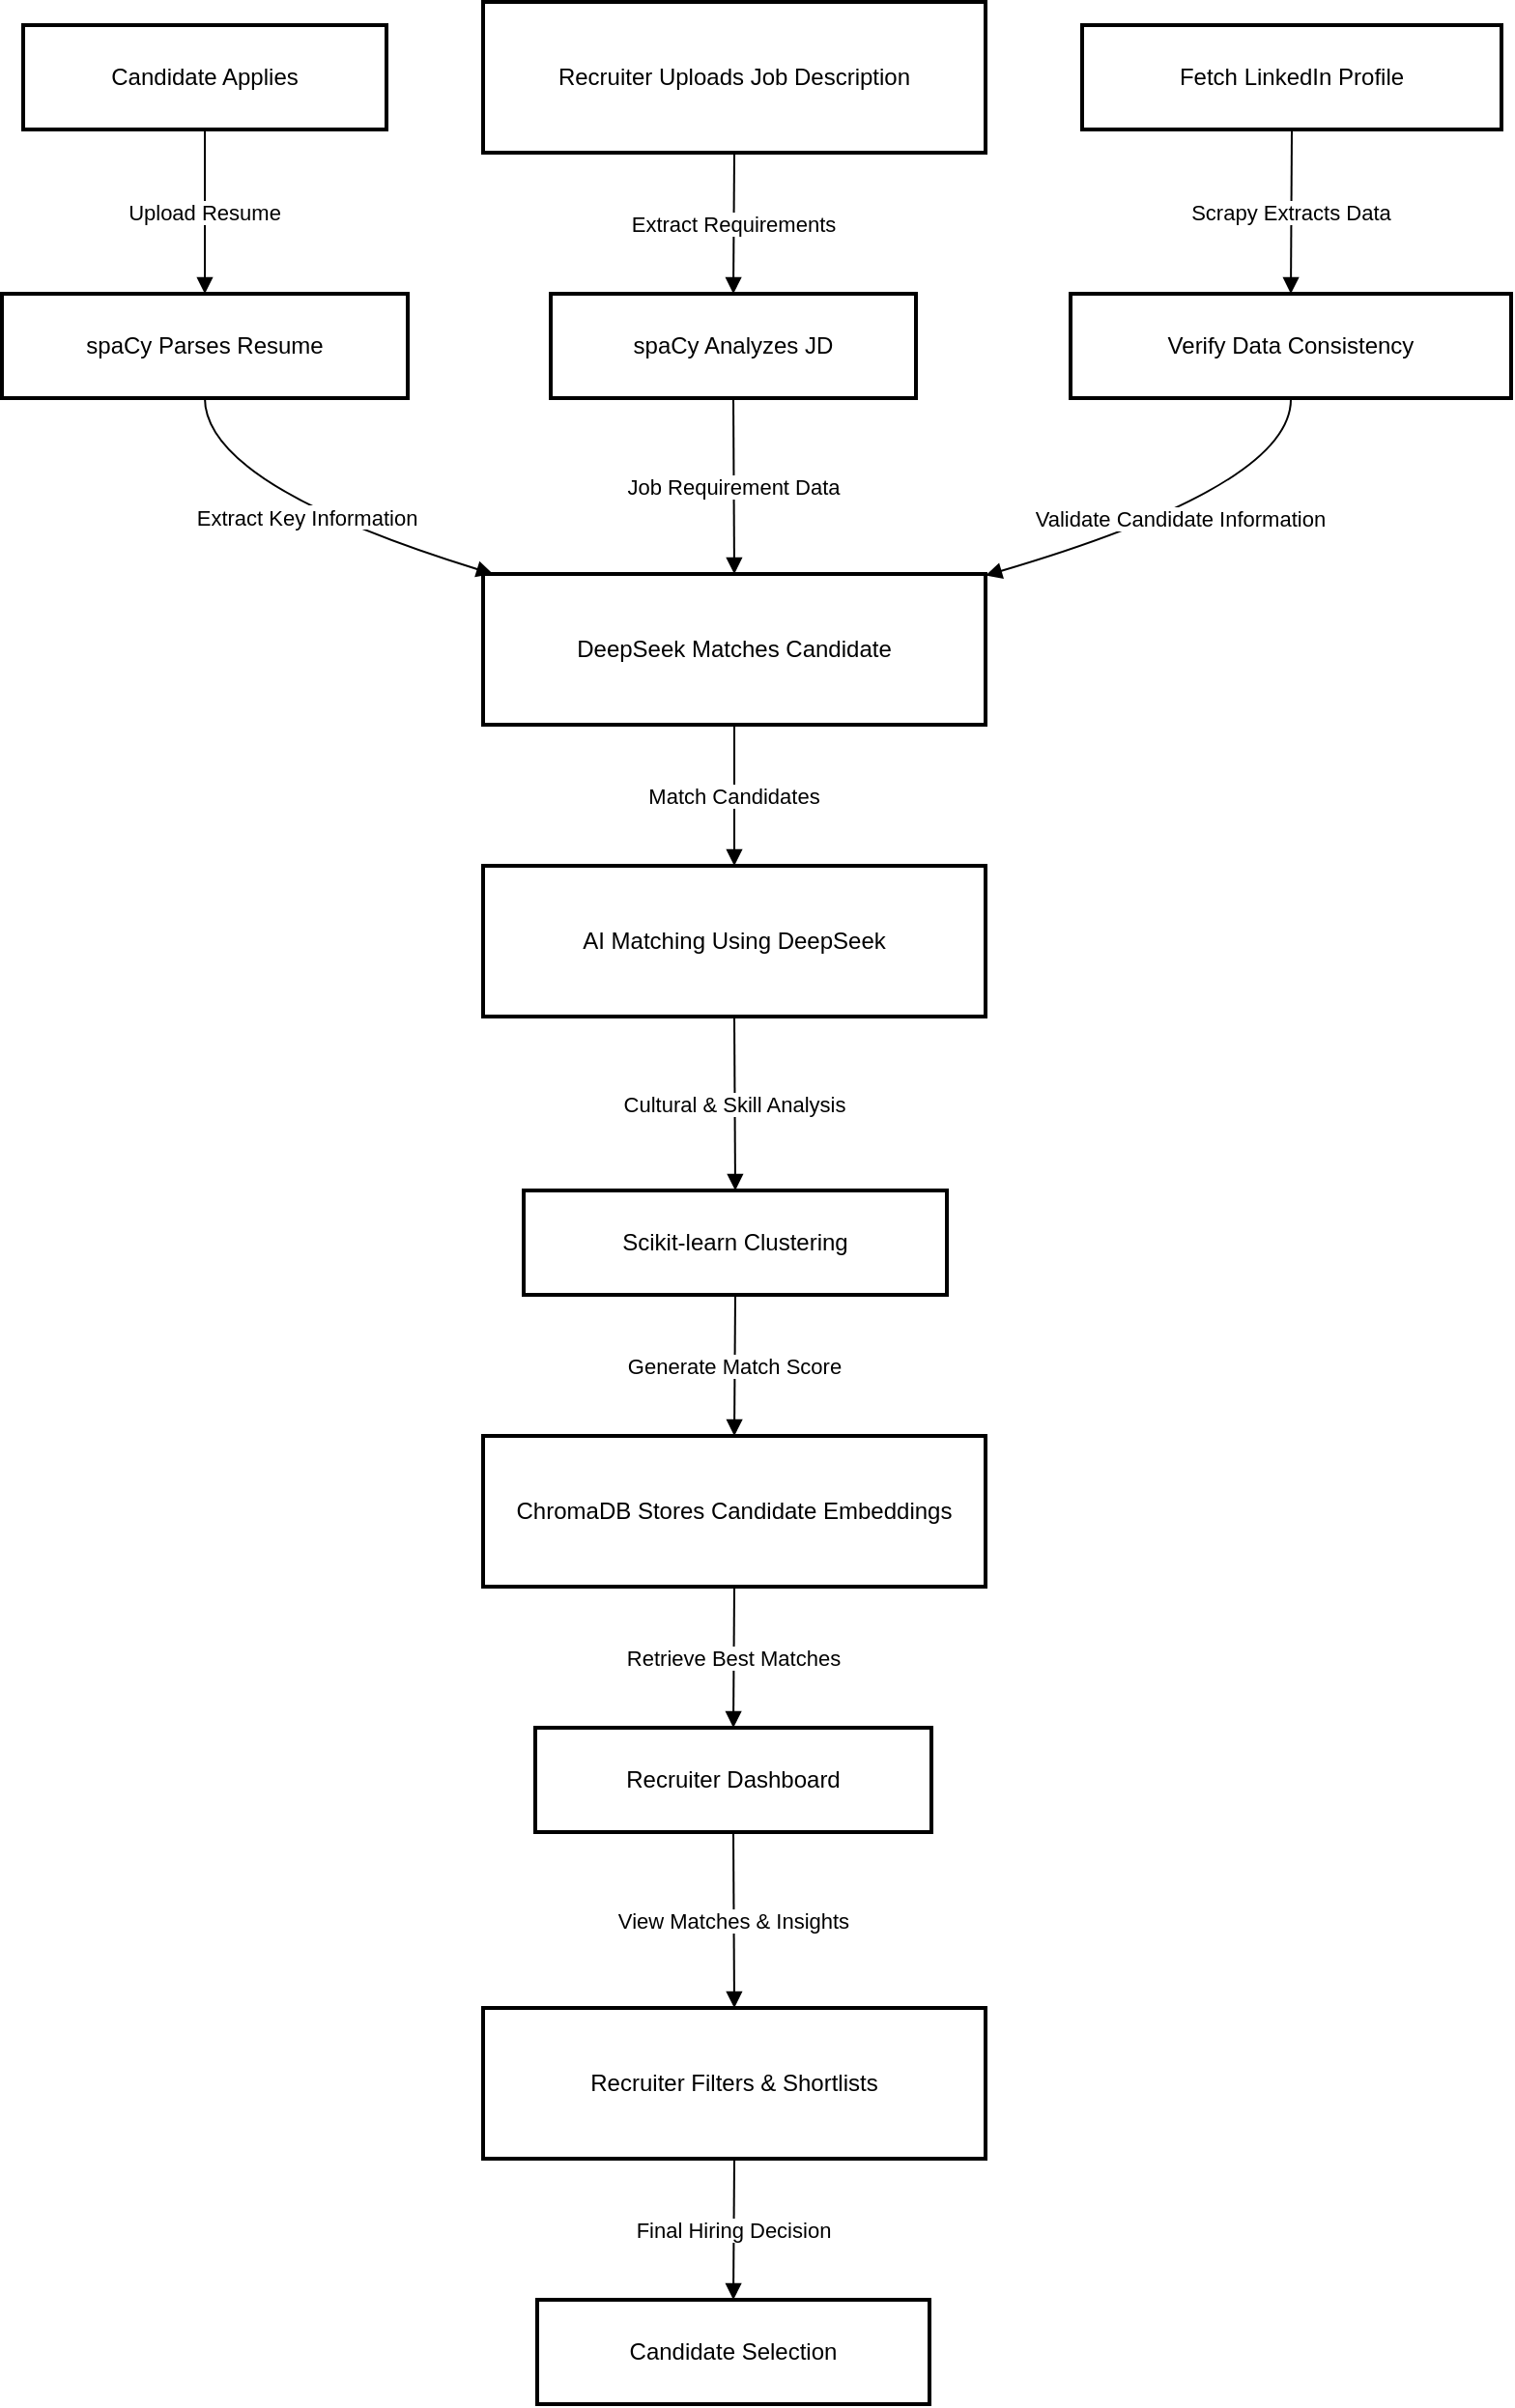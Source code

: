 <mxfile version="26.0.9" pages="4">
  <diagram id="N0T3FDUk33J9Olfhj91r" name="Page-2">
    <mxGraphModel dx="864" dy="556" grid="1" gridSize="10" guides="1" tooltips="1" connect="1" arrows="1" fold="1" page="1" pageScale="1" pageWidth="850" pageHeight="1100" math="0" shadow="0">
      <root>
        <mxCell id="0" />
        <mxCell id="1" parent="0" />
        <mxCell id="JEYY5C1yVXIsMTf-1X0e-1" value="Recruiter Uploads Job Description" style="whiteSpace=wrap;strokeWidth=2;" parent="1" vertex="1">
          <mxGeometry x="269" y="20" width="260" height="78" as="geometry" />
        </mxCell>
        <mxCell id="JEYY5C1yVXIsMTf-1X0e-2" value="spaCy Analyzes JD" style="whiteSpace=wrap;strokeWidth=2;" parent="1" vertex="1">
          <mxGeometry x="304" y="171" width="189" height="54" as="geometry" />
        </mxCell>
        <mxCell id="JEYY5C1yVXIsMTf-1X0e-3" value="Candidate Applies" style="whiteSpace=wrap;strokeWidth=2;" parent="1" vertex="1">
          <mxGeometry x="31" y="32" width="188" height="54" as="geometry" />
        </mxCell>
        <mxCell id="JEYY5C1yVXIsMTf-1X0e-4" value="spaCy Parses Resume" style="whiteSpace=wrap;strokeWidth=2;" parent="1" vertex="1">
          <mxGeometry x="20" y="171" width="210" height="54" as="geometry" />
        </mxCell>
        <mxCell id="JEYY5C1yVXIsMTf-1X0e-5" value="Fetch LinkedIn Profile" style="whiteSpace=wrap;strokeWidth=2;" parent="1" vertex="1">
          <mxGeometry x="579" y="32" width="217" height="54" as="geometry" />
        </mxCell>
        <mxCell id="JEYY5C1yVXIsMTf-1X0e-6" value="Verify Data Consistency" style="whiteSpace=wrap;strokeWidth=2;" parent="1" vertex="1">
          <mxGeometry x="573" y="171" width="228" height="54" as="geometry" />
        </mxCell>
        <mxCell id="JEYY5C1yVXIsMTf-1X0e-7" value="DeepSeek Matches Candidate" style="whiteSpace=wrap;strokeWidth=2;" parent="1" vertex="1">
          <mxGeometry x="269" y="316" width="260" height="78" as="geometry" />
        </mxCell>
        <mxCell id="JEYY5C1yVXIsMTf-1X0e-8" value="AI Matching Using DeepSeek" style="whiteSpace=wrap;strokeWidth=2;" parent="1" vertex="1">
          <mxGeometry x="269" y="467" width="260" height="78" as="geometry" />
        </mxCell>
        <mxCell id="JEYY5C1yVXIsMTf-1X0e-9" value="Scikit-learn Clustering" style="whiteSpace=wrap;strokeWidth=2;" parent="1" vertex="1">
          <mxGeometry x="290" y="635" width="219" height="54" as="geometry" />
        </mxCell>
        <mxCell id="JEYY5C1yVXIsMTf-1X0e-10" value="ChromaDB Stores Candidate Embeddings" style="whiteSpace=wrap;strokeWidth=2;" parent="1" vertex="1">
          <mxGeometry x="269" y="762" width="260" height="78" as="geometry" />
        </mxCell>
        <mxCell id="JEYY5C1yVXIsMTf-1X0e-11" value="Recruiter Dashboard" style="whiteSpace=wrap;strokeWidth=2;" parent="1" vertex="1">
          <mxGeometry x="296" y="913" width="205" height="54" as="geometry" />
        </mxCell>
        <mxCell id="JEYY5C1yVXIsMTf-1X0e-12" value="Recruiter Filters &amp; Shortlists" style="whiteSpace=wrap;strokeWidth=2;" parent="1" vertex="1">
          <mxGeometry x="269" y="1058" width="260" height="78" as="geometry" />
        </mxCell>
        <mxCell id="JEYY5C1yVXIsMTf-1X0e-13" value="Candidate Selection" style="whiteSpace=wrap;strokeWidth=2;" parent="1" vertex="1">
          <mxGeometry x="297" y="1209" width="203" height="54" as="geometry" />
        </mxCell>
        <mxCell id="JEYY5C1yVXIsMTf-1X0e-14" value="Extract Requirements" style="curved=1;startArrow=none;endArrow=block;exitX=0.5;exitY=1;entryX=0.5;entryY=0;rounded=0;" parent="1" source="JEYY5C1yVXIsMTf-1X0e-1" target="JEYY5C1yVXIsMTf-1X0e-2" edge="1">
          <mxGeometry relative="1" as="geometry">
            <Array as="points" />
          </mxGeometry>
        </mxCell>
        <mxCell id="JEYY5C1yVXIsMTf-1X0e-15" value="Upload Resume" style="curved=1;startArrow=none;endArrow=block;exitX=0.5;exitY=1;entryX=0.5;entryY=0;rounded=0;" parent="1" source="JEYY5C1yVXIsMTf-1X0e-3" target="JEYY5C1yVXIsMTf-1X0e-4" edge="1">
          <mxGeometry relative="1" as="geometry">
            <Array as="points" />
          </mxGeometry>
        </mxCell>
        <mxCell id="JEYY5C1yVXIsMTf-1X0e-16" value="Scrapy Extracts Data" style="curved=1;startArrow=none;endArrow=block;exitX=0.5;exitY=1;entryX=0.5;entryY=0;rounded=0;" parent="1" source="JEYY5C1yVXIsMTf-1X0e-5" target="JEYY5C1yVXIsMTf-1X0e-6" edge="1">
          <mxGeometry relative="1" as="geometry">
            <Array as="points" />
          </mxGeometry>
        </mxCell>
        <mxCell id="JEYY5C1yVXIsMTf-1X0e-17" value="Extract Key Information" style="curved=1;startArrow=none;endArrow=block;exitX=0.5;exitY=1;entryX=0.01;entryY=-0.01;rounded=0;" parent="1" source="JEYY5C1yVXIsMTf-1X0e-4" target="JEYY5C1yVXIsMTf-1X0e-7" edge="1">
          <mxGeometry relative="1" as="geometry">
            <Array as="points">
              <mxPoint x="125" y="270" />
            </Array>
          </mxGeometry>
        </mxCell>
        <mxCell id="JEYY5C1yVXIsMTf-1X0e-18" value="Job Requirement Data" style="curved=1;startArrow=none;endArrow=block;exitX=0.5;exitY=1;entryX=0.5;entryY=-0.01;rounded=0;" parent="1" source="JEYY5C1yVXIsMTf-1X0e-2" target="JEYY5C1yVXIsMTf-1X0e-7" edge="1">
          <mxGeometry relative="1" as="geometry">
            <Array as="points" />
          </mxGeometry>
        </mxCell>
        <mxCell id="JEYY5C1yVXIsMTf-1X0e-19" value="Validate Candidate Information" style="curved=1;startArrow=none;endArrow=block;exitX=0.5;exitY=1;entryX=1;entryY=0.01;rounded=0;" parent="1" source="JEYY5C1yVXIsMTf-1X0e-6" target="JEYY5C1yVXIsMTf-1X0e-7" edge="1">
          <mxGeometry relative="1" as="geometry">
            <Array as="points">
              <mxPoint x="688" y="270" />
            </Array>
          </mxGeometry>
        </mxCell>
        <mxCell id="JEYY5C1yVXIsMTf-1X0e-20" value="Match Candidates" style="curved=1;startArrow=none;endArrow=block;exitX=0.5;exitY=0.99;entryX=0.5;entryY=-0.01;rounded=0;" parent="1" source="JEYY5C1yVXIsMTf-1X0e-7" target="JEYY5C1yVXIsMTf-1X0e-8" edge="1">
          <mxGeometry relative="1" as="geometry">
            <Array as="points" />
          </mxGeometry>
        </mxCell>
        <mxCell id="JEYY5C1yVXIsMTf-1X0e-21" value="Cultural &amp; Skill Analysis" style="curved=1;startArrow=none;endArrow=block;exitX=0.5;exitY=0.99;entryX=0.5;entryY=0;rounded=0;" parent="1" source="JEYY5C1yVXIsMTf-1X0e-8" target="JEYY5C1yVXIsMTf-1X0e-9" edge="1">
          <mxGeometry relative="1" as="geometry">
            <Array as="points" />
          </mxGeometry>
        </mxCell>
        <mxCell id="JEYY5C1yVXIsMTf-1X0e-22" value="Generate Match Score" style="curved=1;startArrow=none;endArrow=block;exitX=0.5;exitY=1;entryX=0.5;entryY=0;rounded=0;" parent="1" source="JEYY5C1yVXIsMTf-1X0e-9" target="JEYY5C1yVXIsMTf-1X0e-10" edge="1">
          <mxGeometry relative="1" as="geometry">
            <Array as="points" />
          </mxGeometry>
        </mxCell>
        <mxCell id="JEYY5C1yVXIsMTf-1X0e-23" value="Retrieve Best Matches" style="curved=1;startArrow=none;endArrow=block;exitX=0.5;exitY=1;entryX=0.5;entryY=0;rounded=0;" parent="1" source="JEYY5C1yVXIsMTf-1X0e-10" target="JEYY5C1yVXIsMTf-1X0e-11" edge="1">
          <mxGeometry relative="1" as="geometry">
            <Array as="points" />
          </mxGeometry>
        </mxCell>
        <mxCell id="JEYY5C1yVXIsMTf-1X0e-24" value="View Matches &amp; Insights" style="curved=1;startArrow=none;endArrow=block;exitX=0.5;exitY=1;entryX=0.5;entryY=0;rounded=0;" parent="1" source="JEYY5C1yVXIsMTf-1X0e-11" target="JEYY5C1yVXIsMTf-1X0e-12" edge="1">
          <mxGeometry relative="1" as="geometry">
            <Array as="points" />
          </mxGeometry>
        </mxCell>
        <mxCell id="JEYY5C1yVXIsMTf-1X0e-25" value="Final Hiring Decision" style="curved=1;startArrow=none;endArrow=block;exitX=0.5;exitY=1;entryX=0.5;entryY=0;rounded=0;" parent="1" source="JEYY5C1yVXIsMTf-1X0e-12" target="JEYY5C1yVXIsMTf-1X0e-13" edge="1">
          <mxGeometry relative="1" as="geometry">
            <Array as="points" />
          </mxGeometry>
        </mxCell>
      </root>
    </mxGraphModel>
  </diagram>
  <diagram id="-w1NbwR8LRfe99w2T8JC" name="AI-RTM">
    <mxGraphModel dx="880" dy="3872" grid="1" gridSize="10" guides="1" tooltips="1" connect="1" arrows="1" fold="1" page="1" pageScale="1" pageWidth="850" pageHeight="1100" math="0" shadow="0">
      <root>
        <mxCell id="0" />
        <mxCell id="1" parent="0" />
        <mxCell id="MPSvw7zb6-KHjmYNRLud-1" value="" style="whiteSpace=wrap;strokeWidth=2;" parent="1" vertex="1">
          <mxGeometry x="1081" y="-810" width="326" height="362" as="geometry" />
        </mxCell>
        <mxCell id="MPSvw7zb6-KHjmYNRLud-2" value="User: Interacts with Career Chatbot" style="whiteSpace=wrap;strokeWidth=2;" parent="1" vertex="1">
          <mxGeometry x="287" y="-3150" width="260" height="78" as="geometry" />
        </mxCell>
        <mxCell id="MPSvw7zb6-KHjmYNRLud-3" value="Chatbot: Requests Resume Upload&#xa;Disclaimer: Valid Format (PDF or DOCX, within file size limit)" style="whiteSpace=wrap;strokeWidth=2;" parent="1" vertex="1">
          <mxGeometry x="287" y="-3022" width="260" height="78" as="geometry" />
        </mxCell>
        <mxCell id="MPSvw7zb6-KHjmYNRLud-4" value="User: Uploads Resume" style="whiteSpace=wrap;strokeWidth=2;" parent="1" vertex="1">
          <mxGeometry x="308" y="-2894" width="218" height="54" as="geometry" />
        </mxCell>
        <mxCell id="MPSvw7zb6-KHjmYNRLud-5" value="Is resume format valid and size?" style="rhombus;strokeWidth=2;whiteSpace=wrap;" parent="1" vertex="1">
          <mxGeometry x="306" y="-2767" width="221" height="221" as="geometry" />
        </mxCell>
        <mxCell id="xDyO9-ussneP4XWaySg--23" style="edgeStyle=orthogonalEdgeStyle;rounded=0;orthogonalLoop=1;jettySize=auto;html=1;exitX=0;exitY=0.5;exitDx=0;exitDy=0;entryX=0;entryY=0.5;entryDx=0;entryDy=0;" edge="1" parent="1" source="MPSvw7zb6-KHjmYNRLud-6" target="MPSvw7zb6-KHjmYNRLud-3">
          <mxGeometry relative="1" as="geometry" />
        </mxCell>
        <mxCell id="MPSvw7zb6-KHjmYNRLud-6" value="Chatbot: Invalid format, please re-upload correct format" style="whiteSpace=wrap;strokeWidth=2;" parent="1" vertex="1">
          <mxGeometry x="140" y="-2473" width="260" height="78" as="geometry" />
        </mxCell>
        <mxCell id="MPSvw7zb6-KHjmYNRLud-7" value="Chatbot: Extracts Skills" style="whiteSpace=wrap;strokeWidth=2;" parent="1" vertex="1">
          <mxGeometry x="450" y="-2461" width="227" height="54" as="geometry" />
        </mxCell>
        <mxCell id="MPSvw7zb6-KHjmYNRLud-8" value="AI: Matches Resume with Job Listings, Matching Jobs Found?" style="rhombus;strokeWidth=2;whiteSpace=wrap;fontSize=11;" parent="1" vertex="1">
          <mxGeometry x="459" y="-2345" width="209" height="209" as="geometry" />
        </mxCell>
        <mxCell id="xDyO9-ussneP4XWaySg--24" style="edgeStyle=orthogonalEdgeStyle;rounded=0;orthogonalLoop=1;jettySize=auto;html=1;exitX=0.5;exitY=1;exitDx=0;exitDy=0;entryX=0.5;entryY=0;entryDx=0;entryDy=0;" edge="1" parent="1" source="MPSvw7zb6-KHjmYNRLud-9" target="xDyO9-ussneP4XWaySg--5">
          <mxGeometry relative="1" as="geometry">
            <Array as="points">
              <mxPoint x="410" y="-1986" />
              <mxPoint x="410" y="-870" />
              <mxPoint x="929" y="-870" />
            </Array>
          </mxGeometry>
        </mxCell>
        <mxCell id="MPSvw7zb6-KHjmYNRLud-9" value="Chatbot: No matching jobs found" style="whiteSpace=wrap;strokeWidth=2;" parent="1" vertex="1">
          <mxGeometry x="278" y="-2064" width="260" height="78" as="geometry" />
        </mxCell>
        <mxCell id="MPSvw7zb6-KHjmYNRLud-10" value="Chatbot: Lists Jobs &amp; Asks to Apply" style="whiteSpace=wrap;strokeWidth=2;" parent="1" vertex="1">
          <mxGeometry x="588" y="-2064" width="260" height="78" as="geometry" />
        </mxCell>
        <mxCell id="MPSvw7zb6-KHjmYNRLud-11" value="User Wants to Apply?" style="rhombus;strokeWidth=2;whiteSpace=wrap;" parent="1" vertex="1">
          <mxGeometry x="617" y="-1936" width="203" height="203" as="geometry" />
        </mxCell>
        <mxCell id="xDyO9-ussneP4XWaySg--26" style="edgeStyle=orthogonalEdgeStyle;rounded=0;orthogonalLoop=1;jettySize=auto;html=1;endArrow=none;startFill=0;" edge="1" parent="1" source="MPSvw7zb6-KHjmYNRLud-12">
          <mxGeometry relative="1" as="geometry">
            <mxPoint x="410" y="-1621" as="targetPoint" />
          </mxGeometry>
        </mxCell>
        <mxCell id="MPSvw7zb6-KHjmYNRLud-12" value="Chatbot: Thanks for using us service" style="whiteSpace=wrap;strokeWidth=2;" parent="1" vertex="1">
          <mxGeometry x="453" y="-1660" width="260" height="78" as="geometry" />
        </mxCell>
        <mxCell id="MPSvw7zb6-KHjmYNRLud-13" value="User: Selects Job&#xa;(Enter the number)" style="whiteSpace=wrap;strokeWidth=2;" parent="1" vertex="1">
          <mxGeometry x="763" y="-1648" width="183" height="54" as="geometry" />
        </mxCell>
        <mxCell id="MPSvw7zb6-KHjmYNRLud-14" value="Valid Job Selected?" style="rhombus;strokeWidth=2;whiteSpace=wrap;" parent="1" vertex="1">
          <mxGeometry x="759" y="-1532" width="191" height="191" as="geometry" />
        </mxCell>
        <mxCell id="xDyO9-ussneP4XWaySg--7" style="edgeStyle=orthogonalEdgeStyle;rounded=0;orthogonalLoop=1;jettySize=auto;html=1;entryX=0;entryY=0.5;entryDx=0;entryDy=0;" edge="1" parent="1" source="MPSvw7zb6-KHjmYNRLud-15" target="MPSvw7zb6-KHjmYNRLud-13">
          <mxGeometry relative="1" as="geometry">
            <Array as="points">
              <mxPoint x="520" y="-1229" />
              <mxPoint x="520" y="-1520" />
              <mxPoint x="740" y="-1520" />
              <mxPoint x="740" y="-1621" />
            </Array>
          </mxGeometry>
        </mxCell>
        <mxCell id="MPSvw7zb6-KHjmYNRLud-15" value="Chatbot: Please select a valid job" style="whiteSpace=wrap;strokeWidth=2;" parent="1" vertex="1">
          <mxGeometry x="569" y="-1268" width="260" height="78" as="geometry" />
        </mxCell>
        <mxCell id="MPSvw7zb6-KHjmYNRLud-17" value="User: Confirms" style="whiteSpace=wrap;strokeWidth=2;" parent="1" vertex="1">
          <mxGeometry x="1163" y="-1040" width="166" height="54" as="geometry" />
        </mxCell>
        <mxCell id="xDyO9-ussneP4XWaySg--6" style="edgeStyle=orthogonalEdgeStyle;rounded=0;orthogonalLoop=1;jettySize=auto;html=1;entryX=0.5;entryY=0;entryDx=0;entryDy=0;" edge="1" parent="1" source="MPSvw7zb6-KHjmYNRLud-18" target="xDyO9-ussneP4XWaySg--5">
          <mxGeometry relative="1" as="geometry">
            <mxPoint x="927" y="-267" as="targetPoint" />
          </mxGeometry>
        </mxCell>
        <mxCell id="MPSvw7zb6-KHjmYNRLud-18" value="Chatbot: Thanks for applying! Our team will get back to you soon" style="whiteSpace=wrap;strokeWidth=2;" parent="1" vertex="1">
          <mxGeometry x="1116" y="-911" width="260" height="78" as="geometry" />
        </mxCell>
        <mxCell id="MPSvw7zb6-KHjmYNRLud-19" value="Store Application in Database" style="whiteSpace=wrap;strokeWidth=2;" parent="1" vertex="1">
          <mxGeometry x="1116" y="-783" width="260" height="78" as="geometry" />
        </mxCell>
        <mxCell id="MPSvw7zb6-KHjmYNRLud-20" value="Notify Recruiter" style="whiteSpace=wrap;strokeWidth=2;" parent="1" vertex="1">
          <mxGeometry x="1159" y="-655" width="174" height="54" as="geometry" />
        </mxCell>
        <mxCell id="qGJz5S5VRMJ7L1zfgS_8-1" style="edgeStyle=orthogonalEdgeStyle;rounded=0;orthogonalLoop=1;jettySize=auto;html=1;endArrow=none;startFill=0;" edge="1" parent="1" source="MPSvw7zb6-KHjmYNRLud-21">
          <mxGeometry relative="1" as="geometry">
            <mxPoint x="930" y="-410" as="targetPoint" />
            <Array as="points">
              <mxPoint x="1246" y="-410" />
              <mxPoint x="931" y="-410" />
            </Array>
          </mxGeometry>
        </mxCell>
        <mxCell id="MPSvw7zb6-KHjmYNRLud-21" value="Recruiter Dashboard: Display Applications" style="whiteSpace=wrap;strokeWidth=2;" parent="1" vertex="1">
          <mxGeometry x="1116" y="-551" width="260" height="78" as="geometry" />
        </mxCell>
        <mxCell id="MPSvw7zb6-KHjmYNRLud-22" value="" style="curved=1;startArrow=none;endArrow=block;exitX=0.5;exitY=1;entryX=0.5;entryY=0;rounded=0;" parent="1" source="MPSvw7zb6-KHjmYNRLud-2" target="MPSvw7zb6-KHjmYNRLud-3" edge="1">
          <mxGeometry relative="1" as="geometry">
            <Array as="points" />
          </mxGeometry>
        </mxCell>
        <mxCell id="MPSvw7zb6-KHjmYNRLud-23" value="" style="curved=1;startArrow=none;endArrow=block;exitX=0.5;exitY=1;entryX=0.5;entryY=0;rounded=0;" parent="1" source="MPSvw7zb6-KHjmYNRLud-3" target="MPSvw7zb6-KHjmYNRLud-4" edge="1">
          <mxGeometry relative="1" as="geometry">
            <Array as="points" />
          </mxGeometry>
        </mxCell>
        <mxCell id="MPSvw7zb6-KHjmYNRLud-24" value="Valid Format?" style="curved=1;startArrow=none;endArrow=block;exitX=0.5;exitY=1;entryX=0.5;entryY=0;rounded=0;" parent="1" source="MPSvw7zb6-KHjmYNRLud-4" target="MPSvw7zb6-KHjmYNRLud-5" edge="1">
          <mxGeometry relative="1" as="geometry">
            <Array as="points" />
          </mxGeometry>
        </mxCell>
        <mxCell id="MPSvw7zb6-KHjmYNRLud-27" value="" style="curved=1;startArrow=none;endArrow=block;exitX=0.5;exitY=0.99;entryX=0.5;entryY=0;rounded=0;" parent="1" source="MPSvw7zb6-KHjmYNRLud-7" target="MPSvw7zb6-KHjmYNRLud-8" edge="1">
          <mxGeometry relative="1" as="geometry">
            <Array as="points" />
          </mxGeometry>
        </mxCell>
        <mxCell id="MPSvw7zb6-KHjmYNRLud-30" value="" style="curved=1;startArrow=none;endArrow=block;exitX=0.5;exitY=1;entryX=0.5;entryY=0;rounded=0;" parent="1" source="MPSvw7zb6-KHjmYNRLud-10" target="MPSvw7zb6-KHjmYNRLud-11" edge="1">
          <mxGeometry relative="1" as="geometry">
            <Array as="points" />
          </mxGeometry>
        </mxCell>
        <mxCell id="MPSvw7zb6-KHjmYNRLud-33" value="" style="curved=1;startArrow=none;endArrow=block;exitX=0.5;exitY=1;entryX=0.5;entryY=0;rounded=0;" parent="1" source="MPSvw7zb6-KHjmYNRLud-13" target="MPSvw7zb6-KHjmYNRLud-14" edge="1">
          <mxGeometry relative="1" as="geometry">
            <Array as="points" />
          </mxGeometry>
        </mxCell>
        <mxCell id="MPSvw7zb6-KHjmYNRLud-37" value="" style="curved=1;startArrow=none;endArrow=block;exitX=0.5;exitY=1;entryX=0.5;entryY=0;rounded=0;" parent="1" source="MPSvw7zb6-KHjmYNRLud-17" target="MPSvw7zb6-KHjmYNRLud-18" edge="1">
          <mxGeometry relative="1" as="geometry">
            <Array as="points" />
          </mxGeometry>
        </mxCell>
        <mxCell id="MPSvw7zb6-KHjmYNRLud-38" value="" style="curved=1;startArrow=none;endArrow=block;exitX=0.5;exitY=1;entryX=0.5;entryY=0;rounded=0;" parent="1" source="MPSvw7zb6-KHjmYNRLud-18" target="MPSvw7zb6-KHjmYNRLud-19" edge="1">
          <mxGeometry relative="1" as="geometry">
            <Array as="points" />
          </mxGeometry>
        </mxCell>
        <mxCell id="MPSvw7zb6-KHjmYNRLud-39" value="" style="curved=1;startArrow=none;endArrow=block;exitX=0.5;exitY=1;entryX=0.5;entryY=0;rounded=0;" parent="1" source="MPSvw7zb6-KHjmYNRLud-19" target="MPSvw7zb6-KHjmYNRLud-20" edge="1">
          <mxGeometry relative="1" as="geometry">
            <Array as="points" />
          </mxGeometry>
        </mxCell>
        <mxCell id="MPSvw7zb6-KHjmYNRLud-40" value="" style="curved=1;startArrow=none;endArrow=block;exitX=0.5;exitY=1;entryX=0.5;entryY=0;rounded=0;" parent="1" source="MPSvw7zb6-KHjmYNRLud-20" target="MPSvw7zb6-KHjmYNRLud-21" edge="1">
          <mxGeometry relative="1" as="geometry">
            <Array as="points" />
          </mxGeometry>
        </mxCell>
        <mxCell id="PS3omV95MLZfpFX8VFj2-4" value="" style="endArrow=classic;html=1;rounded=0;entryX=0.5;entryY=0;entryDx=0;entryDy=0;exitX=0;exitY=0.5;exitDx=0;exitDy=0;" parent="1" source="MPSvw7zb6-KHjmYNRLud-14" target="MPSvw7zb6-KHjmYNRLud-15" edge="1">
          <mxGeometry relative="1" as="geometry">
            <mxPoint x="760" y="-1440" as="sourcePoint" />
            <mxPoint x="660" y="-1440" as="targetPoint" />
            <Array as="points">
              <mxPoint x="699" y="-1436" />
            </Array>
          </mxGeometry>
        </mxCell>
        <mxCell id="PS3omV95MLZfpFX8VFj2-5" value="No" style="edgeLabel;resizable=0;html=1;;align=center;verticalAlign=middle;" parent="PS3omV95MLZfpFX8VFj2-4" connectable="0" vertex="1">
          <mxGeometry relative="1" as="geometry" />
        </mxCell>
        <mxCell id="PS3omV95MLZfpFX8VFj2-6" value="" style="endArrow=classic;html=1;rounded=0;entryX=0.5;entryY=0;entryDx=0;entryDy=0;exitX=0;exitY=0.5;exitDx=0;exitDy=0;" parent="1" source="MPSvw7zb6-KHjmYNRLud-11" edge="1">
          <mxGeometry relative="1" as="geometry">
            <mxPoint x="610" y="-1830" as="sourcePoint" />
            <mxPoint x="557" y="-1662" as="targetPoint" />
            <Array as="points">
              <mxPoint x="557" y="-1834" />
            </Array>
          </mxGeometry>
        </mxCell>
        <mxCell id="PS3omV95MLZfpFX8VFj2-7" value="No" style="edgeLabel;resizable=0;html=1;;align=center;verticalAlign=middle;" parent="PS3omV95MLZfpFX8VFj2-6" connectable="0" vertex="1">
          <mxGeometry relative="1" as="geometry" />
        </mxCell>
        <mxCell id="PS3omV95MLZfpFX8VFj2-8" value="" style="endArrow=classic;html=1;rounded=0;entryX=0.465;entryY=0;entryDx=0;entryDy=0;exitX=0;exitY=0.5;exitDx=0;exitDy=0;entryPerimeter=0;" parent="1" target="MPSvw7zb6-KHjmYNRLud-9" edge="1">
          <mxGeometry relative="1" as="geometry">
            <mxPoint x="459" y="-2242" as="sourcePoint" />
            <mxPoint x="399" y="-2070" as="targetPoint" />
            <Array as="points">
              <mxPoint x="399" y="-2242" />
            </Array>
          </mxGeometry>
        </mxCell>
        <mxCell id="PS3omV95MLZfpFX8VFj2-9" value="No" style="edgeLabel;resizable=0;html=1;;align=center;verticalAlign=middle;" parent="PS3omV95MLZfpFX8VFj2-8" connectable="0" vertex="1">
          <mxGeometry relative="1" as="geometry" />
        </mxCell>
        <mxCell id="PS3omV95MLZfpFX8VFj2-10" value="" style="endArrow=classic;html=1;rounded=0;entryX=0.465;entryY=0;entryDx=0;entryDy=0;exitX=0;exitY=0.5;exitDx=0;exitDy=0;entryPerimeter=0;" parent="1" source="MPSvw7zb6-KHjmYNRLud-5" edge="1">
          <mxGeometry relative="1" as="geometry">
            <mxPoint x="300" y="-2651" as="sourcePoint" />
            <mxPoint x="240" y="-2473" as="targetPoint" />
            <Array as="points">
              <mxPoint x="240" y="-2656" />
            </Array>
          </mxGeometry>
        </mxCell>
        <mxCell id="PS3omV95MLZfpFX8VFj2-11" value="No" style="edgeLabel;resizable=0;html=1;;align=center;verticalAlign=middle;" parent="PS3omV95MLZfpFX8VFj2-10" connectable="0" vertex="1">
          <mxGeometry relative="1" as="geometry" />
        </mxCell>
        <mxCell id="PS3omV95MLZfpFX8VFj2-12" value="" style="endArrow=classic;html=1;rounded=0;entryX=0.621;entryY=-0.019;entryDx=0;entryDy=0;entryPerimeter=0;" parent="1" target="MPSvw7zb6-KHjmYNRLud-7" edge="1">
          <mxGeometry relative="1" as="geometry">
            <mxPoint x="526" y="-2657" as="sourcePoint" />
            <mxPoint x="626" y="-2657" as="targetPoint" />
            <Array as="points">
              <mxPoint x="591" y="-2657" />
            </Array>
          </mxGeometry>
        </mxCell>
        <mxCell id="PS3omV95MLZfpFX8VFj2-13" value="Yes" style="edgeLabel;resizable=0;html=1;;align=center;verticalAlign=middle;" parent="PS3omV95MLZfpFX8VFj2-12" connectable="0" vertex="1">
          <mxGeometry relative="1" as="geometry" />
        </mxCell>
        <mxCell id="PS3omV95MLZfpFX8VFj2-16" value="" style="endArrow=classic;html=1;rounded=0;entryX=0.465;entryY=0;entryDx=0;entryDy=0;exitX=0;exitY=0.5;exitDx=0;exitDy=0;entryPerimeter=0;" parent="1" edge="1">
          <mxGeometry relative="1" as="geometry">
            <mxPoint x="668" y="-2242" as="sourcePoint" />
            <mxPoint x="728" y="-2064" as="targetPoint" />
            <Array as="points">
              <mxPoint x="728" y="-2242" />
            </Array>
          </mxGeometry>
        </mxCell>
        <mxCell id="PS3omV95MLZfpFX8VFj2-17" value="Yes" style="edgeLabel;resizable=0;html=1;;align=center;verticalAlign=middle;" parent="PS3omV95MLZfpFX8VFj2-16" connectable="0" vertex="1">
          <mxGeometry relative="1" as="geometry" />
        </mxCell>
        <mxCell id="PS3omV95MLZfpFX8VFj2-18" value="" style="endArrow=classic;html=1;rounded=0;entryX=0.5;entryY=0;entryDx=0;entryDy=0;exitX=1;exitY=0.5;exitDx=0;exitDy=0;" parent="1" source="MPSvw7zb6-KHjmYNRLud-11" edge="1">
          <mxGeometry relative="1" as="geometry">
            <mxPoint x="824.5" y="-1820" as="sourcePoint" />
            <mxPoint x="884.5" y="-1648" as="targetPoint" />
            <Array as="points">
              <mxPoint x="885" y="-1834" />
            </Array>
          </mxGeometry>
        </mxCell>
        <mxCell id="PS3omV95MLZfpFX8VFj2-19" value="Yes" style="edgeLabel;resizable=0;html=1;;align=center;verticalAlign=middle;" parent="PS3omV95MLZfpFX8VFj2-18" connectable="0" vertex="1">
          <mxGeometry relative="1" as="geometry" />
        </mxCell>
        <mxCell id="PS3omV95MLZfpFX8VFj2-20" value="" style="endArrow=classic;html=1;rounded=0;entryX=0.5;entryY=0;entryDx=0;entryDy=0;exitX=0;exitY=0.5;exitDx=0;exitDy=0;" parent="1" edge="1">
          <mxGeometry relative="1" as="geometry">
            <mxPoint x="950" y="-1436" as="sourcePoint" />
            <mxPoint x="1010" y="-1268" as="targetPoint" />
            <Array as="points">
              <mxPoint x="1010" y="-1436" />
            </Array>
          </mxGeometry>
        </mxCell>
        <mxCell id="PS3omV95MLZfpFX8VFj2-21" value="Yes" style="edgeLabel;resizable=0;html=1;;align=center;verticalAlign=middle;" parent="PS3omV95MLZfpFX8VFj2-20" connectable="0" vertex="1">
          <mxGeometry relative="1" as="geometry" />
        </mxCell>
        <mxCell id="-Sdhcxc5S9ohFY9NPNsz-1" value="&lt;span id=&quot;docs-internal-guid-0896d25c-7fff-311c-dc6e-5fba6103afdb&quot;&gt;&lt;h1 style=&quot;line-height:1.38;text-indent: 36pt;margin-top:24pt;margin-bottom:6pt;&quot; dir=&quot;ltr&quot;&gt;&lt;span style=&quot;font-family: Arial, sans-serif; background-color: transparent; font-variant-numeric: normal; font-variant-east-asian: normal; font-variant-alternates: normal; font-variant-position: normal; vertical-align: baseline; white-space-collapse: preserve;&quot;&gt;&lt;font style=&quot;font-size: 16px;&quot;&gt;&lt;u&gt;&lt;i&gt;AI-Driven Recruitment and Talent Matching Using DeepSeek&lt;/i&gt;&lt;/u&gt;&lt;/font&gt;&lt;/span&gt;&lt;/h1&gt;&lt;/span&gt;" style="text;html=1;align=center;verticalAlign=middle;whiteSpace=wrap;rounded=0;" parent="1" vertex="1">
          <mxGeometry x="130" y="-3290" width="510" height="80" as="geometry" />
        </mxCell>
        <mxCell id="xDyO9-ussneP4XWaySg--4" value="" style="edgeStyle=orthogonalEdgeStyle;rounded=0;orthogonalLoop=1;jettySize=auto;html=1;" edge="1" parent="1" source="xDyO9-ussneP4XWaySg--1" target="MPSvw7zb6-KHjmYNRLud-2">
          <mxGeometry relative="1" as="geometry">
            <Array as="points">
              <mxPoint x="408" y="-3160" />
              <mxPoint x="408" y="-3160" />
            </Array>
          </mxGeometry>
        </mxCell>
        <mxCell id="xDyO9-ussneP4XWaySg--1" value="Start" style="ellipse;whiteSpace=wrap;html=1;" vertex="1" parent="1">
          <mxGeometry x="366.25" y="-3220" width="83.5" height="40" as="geometry" />
        </mxCell>
        <mxCell id="xDyO9-ussneP4XWaySg--5" value="End process" style="ellipse;whiteSpace=wrap;html=1;" vertex="1" parent="1">
          <mxGeometry x="880" y="-370" width="97" height="50" as="geometry" />
        </mxCell>
        <mxCell id="xDyO9-ussneP4XWaySg--9" value="Chatbot: Confirm application?" style="rhombus;strokeWidth=2;whiteSpace=wrap;" vertex="1" parent="1">
          <mxGeometry x="913.5" y="-1268" width="191" height="191" as="geometry" />
        </mxCell>
        <mxCell id="xDyO9-ussneP4XWaySg--15" value="" style="endArrow=classic;html=1;rounded=0;entryX=0.5;entryY=0;entryDx=0;entryDy=0;" edge="1" parent="1" target="MPSvw7zb6-KHjmYNRLud-17">
          <mxGeometry relative="1" as="geometry">
            <mxPoint x="1104.5" y="-1173" as="sourcePoint" />
            <mxPoint x="1204.5" y="-1173" as="targetPoint" />
            <Array as="points">
              <mxPoint x="1246" y="-1173" />
            </Array>
          </mxGeometry>
        </mxCell>
        <mxCell id="xDyO9-ussneP4XWaySg--16" value="Yes&amp;nbsp;&amp;nbsp;" style="edgeLabel;resizable=0;html=1;;align=center;verticalAlign=middle;" connectable="0" vertex="1" parent="xDyO9-ussneP4XWaySg--15">
          <mxGeometry relative="1" as="geometry" />
        </mxCell>
        <mxCell id="xDyO9-ussneP4XWaySg--27" style="edgeStyle=orthogonalEdgeStyle;rounded=0;orthogonalLoop=1;jettySize=auto;html=1;endArrow=classic;startFill=0;entryX=0;entryY=0.5;entryDx=0;entryDy=0;endFill=1;" edge="1" parent="1" source="xDyO9-ussneP4XWaySg--20" target="MPSvw7zb6-KHjmYNRLud-10">
          <mxGeometry relative="1" as="geometry">
            <mxPoint x="520" y="-1240" as="targetPoint" />
            <Array as="points">
              <mxPoint x="370" y="-1013" />
              <mxPoint x="370" y="-1930" />
              <mxPoint x="560" y="-1930" />
              <mxPoint x="560" y="-2025" />
            </Array>
          </mxGeometry>
        </mxCell>
        <mxCell id="xDyO9-ussneP4XWaySg--20" value="Check out listed jobs" style="whiteSpace=wrap;strokeWidth=2;" vertex="1" parent="1">
          <mxGeometry x="730" y="-1040" width="166" height="54" as="geometry" />
        </mxCell>
        <mxCell id="xDyO9-ussneP4XWaySg--21" value="" style="endArrow=classic;html=1;rounded=0;entryX=0.5;entryY=0;entryDx=0;entryDy=0;" edge="1" parent="1" target="xDyO9-ussneP4XWaySg--20">
          <mxGeometry relative="1" as="geometry">
            <mxPoint x="913.5" y="-1173" as="sourcePoint" />
            <mxPoint x="813.5" y="-1173" as="targetPoint" />
            <Array as="points">
              <mxPoint x="813" y="-1173" />
            </Array>
          </mxGeometry>
        </mxCell>
        <mxCell id="xDyO9-ussneP4XWaySg--22" value="No" style="edgeLabel;resizable=0;html=1;;align=center;verticalAlign=middle;" connectable="0" vertex="1" parent="xDyO9-ussneP4XWaySg--21">
          <mxGeometry relative="1" as="geometry" />
        </mxCell>
      </root>
    </mxGraphModel>
  </diagram>
  <diagram id="69jqIdOLP2S2Cq01_33C" name="Page-3">
    <mxGraphModel dx="880" dy="572" grid="1" gridSize="10" guides="1" tooltips="1" connect="1" arrows="1" fold="1" page="1" pageScale="1" pageWidth="850" pageHeight="1100" math="0" shadow="0">
      <root>
        <mxCell id="0" />
        <mxCell id="1" parent="0" />
        <mxCell id="MiE3vX3wECgtqe4r-pBT-1" value="User initiates chat" style="whiteSpace=wrap;strokeWidth=2;" vertex="1" parent="1">
          <mxGeometry x="425" y="20" width="192" height="54" as="geometry" />
        </mxCell>
        <mxCell id="MiE3vX3wECgtqe4r-pBT-2" value="Chatbot asks for resume upload" style="whiteSpace=wrap;strokeWidth=2;" vertex="1" parent="1">
          <mxGeometry x="390" y="147" width="260" height="78" as="geometry" />
        </mxCell>
        <mxCell id="MiE3vX3wECgtqe4r-pBT-3" value="Is the resume valid?" style="rhombus;strokeWidth=2;whiteSpace=wrap;" vertex="1" parent="1">
          <mxGeometry x="303" y="275" width="196" height="196" as="geometry" />
        </mxCell>
        <mxCell id="MiE3vX3wECgtqe4r-pBT-4" value="Processing resume..." style="whiteSpace=wrap;strokeWidth=2;" vertex="1" parent="1">
          <mxGeometry x="274" y="556" width="209" height="54" as="geometry" />
        </mxCell>
        <mxCell id="MiE3vX3wECgtqe4r-pBT-5" value="Invalid format or size, ask for re-upload" style="whiteSpace=wrap;strokeWidth=2;" vertex="1" parent="1">
          <mxGeometry x="533" y="544" width="260" height="78" as="geometry" />
        </mxCell>
        <mxCell id="MiE3vX3wECgtqe4r-pBT-6" value="Extracting skills &amp; experience" style="whiteSpace=wrap;strokeWidth=2;" vertex="1" parent="1">
          <mxGeometry x="248" y="672" width="260" height="78" as="geometry" />
        </mxCell>
        <mxCell id="MiE3vX3wECgtqe4r-pBT-7" value="Matching jobs found?" style="rhombus;strokeWidth=2;whiteSpace=wrap;" vertex="1" parent="1">
          <mxGeometry x="276" y="800" width="204" height="204" as="geometry" />
        </mxCell>
        <mxCell id="MiE3vX3wECgtqe4r-pBT-8" value="Show matched jobs" style="whiteSpace=wrap;strokeWidth=2;" vertex="1" parent="1">
          <mxGeometry x="401" y="1077" width="199" height="54" as="geometry" />
        </mxCell>
        <mxCell id="MiE3vX3wECgtqe4r-pBT-9" value="No matching jobs found, suggest improvements" style="whiteSpace=wrap;strokeWidth=2;" vertex="1" parent="1">
          <mxGeometry x="20" y="1538" width="260" height="78" as="geometry" />
        </mxCell>
        <mxCell id="MiE3vX3wECgtqe4r-pBT-10" value="User selects a job" style="whiteSpace=wrap;strokeWidth=2;" vertex="1" parent="1">
          <mxGeometry x="406" y="1181" width="187" height="54" as="geometry" />
        </mxCell>
        <mxCell id="MiE3vX3wECgtqe4r-pBT-11" value="Confirm to apply?" style="rhombus;strokeWidth=2;whiteSpace=wrap;" vertex="1" parent="1">
          <mxGeometry x="410" y="1285" width="180" height="180" as="geometry" />
        </mxCell>
        <mxCell id="MiE3vX3wECgtqe4r-pBT-12" value="Application submitted" style="whiteSpace=wrap;strokeWidth=2;" vertex="1" parent="1">
          <mxGeometry x="414" y="1550" width="218" height="54" as="geometry" />
        </mxCell>
        <mxCell id="MiE3vX3wECgtqe4r-pBT-13" value="Thank you! Application submitted" style="whiteSpace=wrap;strokeWidth=2;" vertex="1" parent="1">
          <mxGeometry x="393" y="1666" width="260" height="78" as="geometry" />
        </mxCell>
        <mxCell id="MiE3vX3wECgtqe4r-pBT-14" value="Database update successful?" style="rhombus;strokeWidth=2;whiteSpace=wrap;" vertex="1" parent="1">
          <mxGeometry x="384" y="1794" width="278" height="278" as="geometry" />
        </mxCell>
        <mxCell id="MiE3vX3wECgtqe4r-pBT-15" value="Store in DB, show in Recruiter Dashboard" style="whiteSpace=wrap;strokeWidth=2;" vertex="1" parent="1">
          <mxGeometry x="247" y="2145" width="260" height="78" as="geometry" />
        </mxCell>
        <mxCell id="MiE3vX3wECgtqe4r-pBT-16" value="Log error, retry storing" style="whiteSpace=wrap;strokeWidth=2;" vertex="1" parent="1">
          <mxGeometry x="557" y="2157" width="223" height="54" as="geometry" />
        </mxCell>
        <mxCell id="MiE3vX3wECgtqe4r-pBT-17" value="End process" style="whiteSpace=wrap;strokeWidth=2;" vertex="1" parent="1">
          <mxGeometry x="305" y="2273" width="144" height="54" as="geometry" />
        </mxCell>
        <mxCell id="MiE3vX3wECgtqe4r-pBT-18" value="Hi" style="curved=1;startArrow=none;endArrow=block;exitX=0.5;exitY=1;entryX=0.5;entryY=0;rounded=0;" edge="1" parent="1" source="MiE3vX3wECgtqe4r-pBT-1" target="MiE3vX3wECgtqe4r-pBT-2">
          <mxGeometry relative="1" as="geometry">
            <Array as="points" />
          </mxGeometry>
        </mxCell>
        <mxCell id="MiE3vX3wECgtqe4r-pBT-19" value="" style="curved=1;startArrow=none;endArrow=block;exitX=0.22;exitY=1;entryX=0.5;entryY=0;rounded=0;" edge="1" parent="1" source="MiE3vX3wECgtqe4r-pBT-2" target="MiE3vX3wECgtqe4r-pBT-3">
          <mxGeometry relative="1" as="geometry">
            <Array as="points">
              <mxPoint x="401" y="250" />
            </Array>
          </mxGeometry>
        </mxCell>
        <mxCell id="MiE3vX3wECgtqe4r-pBT-20" value="Yes" style="curved=1;startArrow=none;endArrow=block;exitX=0.42;exitY=1;entryX=0.5;entryY=-0.01;rounded=0;" edge="1" parent="1" source="MiE3vX3wECgtqe4r-pBT-3" target="MiE3vX3wECgtqe4r-pBT-4">
          <mxGeometry relative="1" as="geometry">
            <Array as="points">
              <mxPoint x="378" y="507" />
            </Array>
          </mxGeometry>
        </mxCell>
        <mxCell id="MiE3vX3wECgtqe4r-pBT-21" value="No" style="curved=1;startArrow=none;endArrow=block;exitX=1;exitY=0.97;entryX=0.26;entryY=0;rounded=0;" edge="1" parent="1" source="MiE3vX3wECgtqe4r-pBT-3" target="MiE3vX3wECgtqe4r-pBT-5">
          <mxGeometry relative="1" as="geometry">
            <Array as="points">
              <mxPoint x="543" y="507" />
            </Array>
          </mxGeometry>
        </mxCell>
        <mxCell id="MiE3vX3wECgtqe4r-pBT-22" value="" style="curved=1;startArrow=none;endArrow=block;exitX=0.53;exitY=0;entryX=0.87;entryY=1;rounded=0;" edge="1" parent="1" source="MiE3vX3wECgtqe4r-pBT-5" target="MiE3vX3wECgtqe4r-pBT-2">
          <mxGeometry relative="1" as="geometry">
            <Array as="points">
              <mxPoint x="678" y="507" />
              <mxPoint x="678" y="250" />
            </Array>
          </mxGeometry>
        </mxCell>
        <mxCell id="MiE3vX3wECgtqe4r-pBT-23" value="" style="curved=1;startArrow=none;endArrow=block;exitX=0.5;exitY=0.99;entryX=0.5;entryY=0;rounded=0;" edge="1" parent="1" source="MiE3vX3wECgtqe4r-pBT-4" target="MiE3vX3wECgtqe4r-pBT-6">
          <mxGeometry relative="1" as="geometry">
            <Array as="points" />
          </mxGeometry>
        </mxCell>
        <mxCell id="MiE3vX3wECgtqe4r-pBT-24" value="" style="curved=1;startArrow=none;endArrow=block;exitX=0.5;exitY=1;entryX=0.5;entryY=0;rounded=0;" edge="1" parent="1" source="MiE3vX3wECgtqe4r-pBT-6" target="MiE3vX3wECgtqe4r-pBT-7">
          <mxGeometry relative="1" as="geometry">
            <Array as="points" />
          </mxGeometry>
        </mxCell>
        <mxCell id="MiE3vX3wECgtqe4r-pBT-25" value="Yes" style="curved=1;startArrow=none;endArrow=block;exitX=0.94;exitY=1;entryX=0.5;entryY=0;rounded=0;" edge="1" parent="1" source="MiE3vX3wECgtqe4r-pBT-7" target="MiE3vX3wECgtqe4r-pBT-8">
          <mxGeometry relative="1" as="geometry">
            <Array as="points">
              <mxPoint x="500" y="1041" />
            </Array>
          </mxGeometry>
        </mxCell>
        <mxCell id="MiE3vX3wECgtqe4r-pBT-26" value="No" style="curved=1;startArrow=none;endArrow=block;exitX=0;exitY=0.78;entryX=0.47;entryY=0;rounded=0;" edge="1" parent="1" source="MiE3vX3wECgtqe4r-pBT-7" target="MiE3vX3wECgtqe4r-pBT-9">
          <mxGeometry relative="1" as="geometry">
            <Array as="points">
              <mxPoint x="134" y="1041" />
              <mxPoint x="134" y="1502" />
            </Array>
          </mxGeometry>
        </mxCell>
        <mxCell id="MiE3vX3wECgtqe4r-pBT-27" value="" style="curved=1;startArrow=none;endArrow=block;exitX=0.5;exitY=1;entryX=0.5;entryY=0;rounded=0;" edge="1" parent="1" source="MiE3vX3wECgtqe4r-pBT-8" target="MiE3vX3wECgtqe4r-pBT-10">
          <mxGeometry relative="1" as="geometry">
            <Array as="points" />
          </mxGeometry>
        </mxCell>
        <mxCell id="MiE3vX3wECgtqe4r-pBT-28" value="" style="curved=1;startArrow=none;endArrow=block;exitX=0.5;exitY=1;entryX=0.5;entryY=0;rounded=0;" edge="1" parent="1" source="MiE3vX3wECgtqe4r-pBT-10" target="MiE3vX3wECgtqe4r-pBT-11">
          <mxGeometry relative="1" as="geometry">
            <Array as="points" />
          </mxGeometry>
        </mxCell>
        <mxCell id="MiE3vX3wECgtqe4r-pBT-29" value="Yes" style="curved=1;startArrow=none;endArrow=block;exitX=0.59;exitY=1;entryX=0.5;entryY=0;rounded=0;" edge="1" parent="1" source="MiE3vX3wECgtqe4r-pBT-11" target="MiE3vX3wECgtqe4r-pBT-12">
          <mxGeometry relative="1" as="geometry">
            <Array as="points">
              <mxPoint x="523" y="1502" />
            </Array>
          </mxGeometry>
        </mxCell>
        <mxCell id="MiE3vX3wECgtqe4r-pBT-30" value="No" style="curved=1;startArrow=none;endArrow=block;exitX=0;exitY=0.78;entryX=0.74;entryY=0;rounded=0;" edge="1" parent="1" source="MiE3vX3wECgtqe4r-pBT-11" target="MiE3vX3wECgtqe4r-pBT-9">
          <mxGeometry relative="1" as="geometry">
            <Array as="points">
              <mxPoint x="272" y="1502" />
            </Array>
          </mxGeometry>
        </mxCell>
        <mxCell id="MiE3vX3wECgtqe4r-pBT-31" value="" style="curved=1;startArrow=none;endArrow=block;exitX=0.5;exitY=1;entryX=0.5;entryY=0;rounded=0;" edge="1" parent="1" source="MiE3vX3wECgtqe4r-pBT-12" target="MiE3vX3wECgtqe4r-pBT-13">
          <mxGeometry relative="1" as="geometry">
            <Array as="points" />
          </mxGeometry>
        </mxCell>
        <mxCell id="MiE3vX3wECgtqe4r-pBT-32" value="" style="curved=1;startArrow=none;endArrow=block;exitX=0.5;exitY=1;entryX=0.5;entryY=0;rounded=0;" edge="1" parent="1" source="MiE3vX3wECgtqe4r-pBT-13" target="MiE3vX3wECgtqe4r-pBT-14">
          <mxGeometry relative="1" as="geometry">
            <Array as="points" />
          </mxGeometry>
        </mxCell>
        <mxCell id="MiE3vX3wECgtqe4r-pBT-33" value="Yes" style="curved=1;startArrow=none;endArrow=block;exitX=0.08;exitY=1;entryX=0.5;entryY=0;rounded=0;" edge="1" parent="1" source="MiE3vX3wECgtqe4r-pBT-14" target="MiE3vX3wECgtqe4r-pBT-15">
          <mxGeometry relative="1" as="geometry">
            <Array as="points">
              <mxPoint x="377" y="2109" />
            </Array>
          </mxGeometry>
        </mxCell>
        <mxCell id="MiE3vX3wECgtqe4r-pBT-34" value="No" style="curved=1;startArrow=none;endArrow=block;exitX=0.91;exitY=1;entryX=0.5;entryY=0;rounded=0;" edge="1" parent="1" source="MiE3vX3wECgtqe4r-pBT-14" target="MiE3vX3wECgtqe4r-pBT-16">
          <mxGeometry relative="1" as="geometry">
            <Array as="points">
              <mxPoint x="669" y="2109" />
            </Array>
          </mxGeometry>
        </mxCell>
        <mxCell id="MiE3vX3wECgtqe4r-pBT-35" value="" style="curved=1;startArrow=none;endArrow=block;exitX=0.5;exitY=1;entryX=0;entryY=0.2;rounded=0;" edge="1" parent="1" source="MiE3vX3wECgtqe4r-pBT-9" target="MiE3vX3wECgtqe4r-pBT-17">
          <mxGeometry relative="1" as="geometry">
            <Array as="points">
              <mxPoint x="150" y="2248" />
            </Array>
          </mxGeometry>
        </mxCell>
        <mxCell id="MiE3vX3wECgtqe4r-pBT-36" value="" style="curved=1;startArrow=none;endArrow=block;exitX=0.5;exitY=1;entryX=0.5;entryY=0;rounded=0;" edge="1" parent="1" source="MiE3vX3wECgtqe4r-pBT-15" target="MiE3vX3wECgtqe4r-pBT-17">
          <mxGeometry relative="1" as="geometry">
            <Array as="points" />
          </mxGeometry>
        </mxCell>
        <mxCell id="MiE3vX3wECgtqe4r-pBT-37" value="" style="curved=1;startArrow=none;endArrow=block;exitX=0.5;exitY=1;entryX=1;entryY=0.27;rounded=0;" edge="1" parent="1" source="MiE3vX3wECgtqe4r-pBT-16" target="MiE3vX3wECgtqe4r-pBT-17">
          <mxGeometry relative="1" as="geometry">
            <Array as="points">
              <mxPoint x="669" y="2248" />
            </Array>
          </mxGeometry>
        </mxCell>
      </root>
    </mxGraphModel>
  </diagram>
  <diagram id="esCgEU7ypEwuIy4499us" name="Page-4">
    <mxGraphModel dx="880" dy="572" grid="1" gridSize="10" guides="1" tooltips="1" connect="1" arrows="1" fold="1" page="1" pageScale="1" pageWidth="850" pageHeight="1100" math="0" shadow="0">
      <root>
        <mxCell id="0" />
        <mxCell id="1" parent="0" />
        <mxCell id="P3bKTCMHWso-K17DrZE_-1" value="User initiates chat" style="whiteSpace=wrap;strokeWidth=2;" vertex="1" parent="1">
          <mxGeometry x="464" y="20" width="192" height="54" as="geometry" />
        </mxCell>
        <mxCell id="P3bKTCMHWso-K17DrZE_-2" value="Chatbot asks for resume upload" style="whiteSpace=wrap;strokeWidth=2;" vertex="1" parent="1">
          <mxGeometry x="430" y="147" width="260" height="78" as="geometry" />
        </mxCell>
        <mxCell id="P3bKTCMHWso-K17DrZE_-3" value="Is the resume valid?" style="rhombus;strokeWidth=2;whiteSpace=wrap;" vertex="1" parent="1">
          <mxGeometry x="343" y="275" width="196" height="196" as="geometry" />
        </mxCell>
        <mxCell id="P3bKTCMHWso-K17DrZE_-4" value="Processing resume..." style="whiteSpace=wrap;strokeWidth=2;" vertex="1" parent="1">
          <mxGeometry x="314" y="556" width="209" height="54" as="geometry" />
        </mxCell>
        <mxCell id="P3bKTCMHWso-K17DrZE_-5" value="Invalid format or size, ask for re-upload" style="whiteSpace=wrap;strokeWidth=2;" vertex="1" parent="1">
          <mxGeometry x="572" y="544" width="260" height="78" as="geometry" />
        </mxCell>
        <mxCell id="P3bKTCMHWso-K17DrZE_-6" value="Extracting skills &amp; experience" style="whiteSpace=wrap;strokeWidth=2;" vertex="1" parent="1">
          <mxGeometry x="288" y="672" width="260" height="78" as="geometry" />
        </mxCell>
        <mxCell id="P3bKTCMHWso-K17DrZE_-7" value="Matching jobs found?" style="rhombus;strokeWidth=2;whiteSpace=wrap;" vertex="1" parent="1">
          <mxGeometry x="316" y="800" width="204" height="204" as="geometry" />
        </mxCell>
        <mxCell id="P3bKTCMHWso-K17DrZE_-8" value="Show matched jobs" style="whiteSpace=wrap;strokeWidth=2;" vertex="1" parent="1">
          <mxGeometry x="557" y="1077" width="199" height="54" as="geometry" />
        </mxCell>
        <mxCell id="P3bKTCMHWso-K17DrZE_-9" value="No matching jobs found, suggest improvements" style="whiteSpace=wrap;strokeWidth=2;" vertex="1" parent="1">
          <mxGeometry x="143" y="1538" width="260" height="78" as="geometry" />
        </mxCell>
        <mxCell id="P3bKTCMHWso-K17DrZE_-10" value="User selects a job" style="whiteSpace=wrap;strokeWidth=2;" vertex="1" parent="1">
          <mxGeometry x="563" y="1181" width="187" height="54" as="geometry" />
        </mxCell>
        <mxCell id="P3bKTCMHWso-K17DrZE_-11" value="Confirm to apply?" style="rhombus;strokeWidth=2;whiteSpace=wrap;" vertex="1" parent="1">
          <mxGeometry x="566" y="1285" width="180" height="180" as="geometry" />
        </mxCell>
        <mxCell id="P3bKTCMHWso-K17DrZE_-12" value="Application submitted" style="whiteSpace=wrap;strokeWidth=2;" vertex="1" parent="1">
          <mxGeometry x="570" y="1550" width="218" height="54" as="geometry" />
        </mxCell>
        <mxCell id="P3bKTCMHWso-K17DrZE_-13" value="Thank you! Application submitted" style="whiteSpace=wrap;strokeWidth=2;" vertex="1" parent="1">
          <mxGeometry x="549" y="1666" width="260" height="78" as="geometry" />
        </mxCell>
        <mxCell id="P3bKTCMHWso-K17DrZE_-14" value="Store data in database?" style="rhombus;strokeWidth=2;whiteSpace=wrap;" vertex="1" parent="1">
          <mxGeometry x="568" y="1794" width="222" height="222" as="geometry" />
        </mxCell>
        <mxCell id="P3bKTCMHWso-K17DrZE_-15" value="Show in Recruiter Dashboard" style="whiteSpace=wrap;strokeWidth=2;" vertex="1" parent="1">
          <mxGeometry x="20" y="2854" width="260" height="78" as="geometry" />
        </mxCell>
        <mxCell id="P3bKTCMHWso-K17DrZE_-16" value="End process" style="whiteSpace=wrap;strokeWidth=2;" vertex="1" parent="1">
          <mxGeometry x="538" y="2982" width="144" height="54" as="geometry" />
        </mxCell>
        <mxCell id="P3bKTCMHWso-K17DrZE_-17" value="What is the error?" style="rhombus;strokeWidth=2;whiteSpace=wrap;" vertex="1" parent="1">
          <mxGeometry x="528" y="2089" width="182" height="182" as="geometry" />
        </mxCell>
        <mxCell id="P3bKTCMHWso-K17DrZE_-18" value="Retry connection" style="whiteSpace=wrap;strokeWidth=2;" vertex="1" parent="1">
          <mxGeometry x="271" y="2471" width="182" height="54" as="geometry" />
        </mxCell>
        <mxCell id="P3bKTCMHWso-K17DrZE_-19" value="Connection restored?" style="rhombus;strokeWidth=2;whiteSpace=wrap;" vertex="1" parent="1">
          <mxGeometry x="561" y="2575" width="205" height="205" as="geometry" />
        </mxCell>
        <mxCell id="P3bKTCMHWso-K17DrZE_-20" value="Log error &amp; notify admin" style="whiteSpace=wrap;strokeWidth=2;" vertex="1" parent="1">
          <mxGeometry x="667" y="2866" width="237" height="54" as="geometry" />
        </mxCell>
        <mxCell id="P3bKTCMHWso-K17DrZE_-21" value="Retry insertion" style="whiteSpace=wrap;strokeWidth=2;" vertex="1" parent="1">
          <mxGeometry x="596" y="2471" width="166" height="54" as="geometry" />
        </mxCell>
        <mxCell id="P3bKTCMHWso-K17DrZE_-22" value="Retry after a short delay" style="whiteSpace=wrap;strokeWidth=2;" vertex="1" parent="1">
          <mxGeometry x="677" y="2344" width="236" height="54" as="geometry" />
        </mxCell>
        <mxCell id="P3bKTCMHWso-K17DrZE_-23" value="Hi" style="curved=1;startArrow=none;endArrow=block;exitX=0.5;exitY=1;entryX=0.5;entryY=0;rounded=0;" edge="1" parent="1" source="P3bKTCMHWso-K17DrZE_-1" target="P3bKTCMHWso-K17DrZE_-2">
          <mxGeometry relative="1" as="geometry">
            <Array as="points" />
          </mxGeometry>
        </mxCell>
        <mxCell id="P3bKTCMHWso-K17DrZE_-24" value="" style="curved=1;startArrow=none;endArrow=block;exitX=0.22;exitY=1;entryX=0.5;entryY=0;rounded=0;" edge="1" parent="1" source="P3bKTCMHWso-K17DrZE_-2" target="P3bKTCMHWso-K17DrZE_-3">
          <mxGeometry relative="1" as="geometry">
            <Array as="points">
              <mxPoint x="441" y="250" />
            </Array>
          </mxGeometry>
        </mxCell>
        <mxCell id="P3bKTCMHWso-K17DrZE_-25" value="Yes" style="curved=1;startArrow=none;endArrow=block;exitX=0.41;exitY=1;entryX=0.5;entryY=-0.01;rounded=0;" edge="1" parent="1" source="P3bKTCMHWso-K17DrZE_-3" target="P3bKTCMHWso-K17DrZE_-4">
          <mxGeometry relative="1" as="geometry">
            <Array as="points">
              <mxPoint x="418" y="507" />
            </Array>
          </mxGeometry>
        </mxCell>
        <mxCell id="P3bKTCMHWso-K17DrZE_-26" value="No" style="curved=1;startArrow=none;endArrow=block;exitX=1;exitY=0.97;entryX=0.26;entryY=0;rounded=0;" edge="1" parent="1" source="P3bKTCMHWso-K17DrZE_-3" target="P3bKTCMHWso-K17DrZE_-5">
          <mxGeometry relative="1" as="geometry">
            <Array as="points">
              <mxPoint x="583" y="507" />
            </Array>
          </mxGeometry>
        </mxCell>
        <mxCell id="P3bKTCMHWso-K17DrZE_-27" value="" style="curved=1;startArrow=none;endArrow=block;exitX=0.53;exitY=0;entryX=0.87;entryY=1;rounded=0;" edge="1" parent="1" source="P3bKTCMHWso-K17DrZE_-5" target="P3bKTCMHWso-K17DrZE_-2">
          <mxGeometry relative="1" as="geometry">
            <Array as="points">
              <mxPoint x="718" y="507" />
              <mxPoint x="718" y="250" />
            </Array>
          </mxGeometry>
        </mxCell>
        <mxCell id="P3bKTCMHWso-K17DrZE_-28" value="" style="curved=1;startArrow=none;endArrow=block;exitX=0.5;exitY=0.99;entryX=0.5;entryY=0;rounded=0;" edge="1" parent="1" source="P3bKTCMHWso-K17DrZE_-4" target="P3bKTCMHWso-K17DrZE_-6">
          <mxGeometry relative="1" as="geometry">
            <Array as="points" />
          </mxGeometry>
        </mxCell>
        <mxCell id="P3bKTCMHWso-K17DrZE_-29" value="" style="curved=1;startArrow=none;endArrow=block;exitX=0.5;exitY=1;entryX=0.5;entryY=0;rounded=0;" edge="1" parent="1" source="P3bKTCMHWso-K17DrZE_-6" target="P3bKTCMHWso-K17DrZE_-7">
          <mxGeometry relative="1" as="geometry">
            <Array as="points" />
          </mxGeometry>
        </mxCell>
        <mxCell id="P3bKTCMHWso-K17DrZE_-30" value="Yes" style="curved=1;startArrow=none;endArrow=block;exitX=1;exitY=0.79;entryX=0.5;entryY=0;rounded=0;" edge="1" parent="1" source="P3bKTCMHWso-K17DrZE_-7" target="P3bKTCMHWso-K17DrZE_-8">
          <mxGeometry relative="1" as="geometry">
            <Array as="points">
              <mxPoint x="656" y="1041" />
            </Array>
          </mxGeometry>
        </mxCell>
        <mxCell id="P3bKTCMHWso-K17DrZE_-31" value="No" style="curved=1;startArrow=none;endArrow=block;exitX=0;exitY=0.93;entryX=0.47;entryY=0;rounded=0;" edge="1" parent="1" source="P3bKTCMHWso-K17DrZE_-7" target="P3bKTCMHWso-K17DrZE_-9">
          <mxGeometry relative="1" as="geometry">
            <Array as="points">
              <mxPoint x="258" y="1041" />
              <mxPoint x="258" y="1502" />
            </Array>
          </mxGeometry>
        </mxCell>
        <mxCell id="P3bKTCMHWso-K17DrZE_-32" value="" style="curved=1;startArrow=none;endArrow=block;exitX=0.5;exitY=1;entryX=0.5;entryY=0;rounded=0;" edge="1" parent="1" source="P3bKTCMHWso-K17DrZE_-8" target="P3bKTCMHWso-K17DrZE_-10">
          <mxGeometry relative="1" as="geometry">
            <Array as="points" />
          </mxGeometry>
        </mxCell>
        <mxCell id="P3bKTCMHWso-K17DrZE_-33" value="" style="curved=1;startArrow=none;endArrow=block;exitX=0.5;exitY=1;entryX=0.5;entryY=0;rounded=0;" edge="1" parent="1" source="P3bKTCMHWso-K17DrZE_-10" target="P3bKTCMHWso-K17DrZE_-11">
          <mxGeometry relative="1" as="geometry">
            <Array as="points" />
          </mxGeometry>
        </mxCell>
        <mxCell id="P3bKTCMHWso-K17DrZE_-34" value="Yes" style="curved=1;startArrow=none;endArrow=block;exitX=0.59;exitY=1;entryX=0.5;entryY=0;rounded=0;" edge="1" parent="1" source="P3bKTCMHWso-K17DrZE_-11" target="P3bKTCMHWso-K17DrZE_-12">
          <mxGeometry relative="1" as="geometry">
            <Array as="points">
              <mxPoint x="679" y="1502" />
            </Array>
          </mxGeometry>
        </mxCell>
        <mxCell id="P3bKTCMHWso-K17DrZE_-35" value="No" style="curved=1;startArrow=none;endArrow=block;exitX=0;exitY=0.76;entryX=0.77;entryY=0;rounded=0;" edge="1" parent="1" source="P3bKTCMHWso-K17DrZE_-11" target="P3bKTCMHWso-K17DrZE_-9">
          <mxGeometry relative="1" as="geometry">
            <Array as="points">
              <mxPoint x="407" y="1502" />
            </Array>
          </mxGeometry>
        </mxCell>
        <mxCell id="P3bKTCMHWso-K17DrZE_-36" value="" style="curved=1;startArrow=none;endArrow=block;exitX=0.5;exitY=1;entryX=0.5;entryY=0;rounded=0;" edge="1" parent="1" source="P3bKTCMHWso-K17DrZE_-12" target="P3bKTCMHWso-K17DrZE_-13">
          <mxGeometry relative="1" as="geometry">
            <Array as="points" />
          </mxGeometry>
        </mxCell>
        <mxCell id="P3bKTCMHWso-K17DrZE_-37" value="" style="curved=1;startArrow=none;endArrow=block;exitX=0.5;exitY=1;entryX=0.5;entryY=0;rounded=0;" edge="1" parent="1" source="P3bKTCMHWso-K17DrZE_-13" target="P3bKTCMHWso-K17DrZE_-14">
          <mxGeometry relative="1" as="geometry">
            <Array as="points" />
          </mxGeometry>
        </mxCell>
        <mxCell id="P3bKTCMHWso-K17DrZE_-38" value="Success" style="curved=1;startArrow=none;endArrow=block;exitX=0;exitY=0.64;entryX=0.5;entryY=0;rounded=0;" edge="1" parent="1" source="P3bKTCMHWso-K17DrZE_-14" target="P3bKTCMHWso-K17DrZE_-15">
          <mxGeometry relative="1" as="geometry">
            <Array as="points">
              <mxPoint x="150" y="2053" />
            </Array>
          </mxGeometry>
        </mxCell>
        <mxCell id="P3bKTCMHWso-K17DrZE_-39" value="" style="curved=1;startArrow=none;endArrow=block;exitX=0.5;exitY=1;entryX=0;entryY=0.35;rounded=0;" edge="1" parent="1" source="P3bKTCMHWso-K17DrZE_-15" target="P3bKTCMHWso-K17DrZE_-16">
          <mxGeometry relative="1" as="geometry">
            <Array as="points">
              <mxPoint x="150" y="2957" />
            </Array>
          </mxGeometry>
        </mxCell>
        <mxCell id="P3bKTCMHWso-K17DrZE_-40" value="Failure" style="curved=1;startArrow=none;endArrow=block;exitX=0.3;exitY=1;entryX=0.5;entryY=0;rounded=0;" edge="1" parent="1" source="P3bKTCMHWso-K17DrZE_-14" target="P3bKTCMHWso-K17DrZE_-17">
          <mxGeometry relative="1" as="geometry">
            <Array as="points">
              <mxPoint x="619" y="2053" />
            </Array>
          </mxGeometry>
        </mxCell>
        <mxCell id="P3bKTCMHWso-K17DrZE_-41" value="Database Connection Failure" style="curved=1;startArrow=none;endArrow=block;exitX=0;exitY=0.75;entryX=0.5;entryY=0.01;rounded=0;" edge="1" parent="1" source="P3bKTCMHWso-K17DrZE_-17" target="P3bKTCMHWso-K17DrZE_-18">
          <mxGeometry relative="1" as="geometry">
            <Array as="points">
              <mxPoint x="362" y="2308" />
            </Array>
          </mxGeometry>
        </mxCell>
        <mxCell id="P3bKTCMHWso-K17DrZE_-42" value="" style="curved=1;startArrow=none;endArrow=block;exitX=0.5;exitY=1.01;entryX=0;entryY=0.29;rounded=0;" edge="1" parent="1" source="P3bKTCMHWso-K17DrZE_-18" target="P3bKTCMHWso-K17DrZE_-19">
          <mxGeometry relative="1" as="geometry">
            <Array as="points">
              <mxPoint x="362" y="2550" />
            </Array>
          </mxGeometry>
        </mxCell>
        <mxCell id="P3bKTCMHWso-K17DrZE_-43" value="Yes" style="curved=1;startArrow=none;endArrow=block;exitX=1;exitY=0.29;entryX=1;entryY=0.76;rounded=0;" edge="1" parent="1" source="P3bKTCMHWso-K17DrZE_-19" target="P3bKTCMHWso-K17DrZE_-14">
          <mxGeometry relative="1" as="geometry">
            <Array as="points">
              <mxPoint x="963" y="2550" />
              <mxPoint x="963" y="2053" />
            </Array>
          </mxGeometry>
        </mxCell>
        <mxCell id="P3bKTCMHWso-K17DrZE_-44" value="No" style="curved=1;startArrow=none;endArrow=block;exitX=0.5;exitY=1;entryX=0.32;entryY=0;rounded=0;" edge="1" parent="1" source="P3bKTCMHWso-K17DrZE_-19" target="P3bKTCMHWso-K17DrZE_-20">
          <mxGeometry relative="1" as="geometry">
            <Array as="points">
              <mxPoint x="664" y="2817" />
            </Array>
          </mxGeometry>
        </mxCell>
        <mxCell id="P3bKTCMHWso-K17DrZE_-45" value="" style="curved=1;startArrow=none;endArrow=block;exitX=0.5;exitY=1;entryX=1;entryY=0.1;rounded=0;" edge="1" parent="1" source="P3bKTCMHWso-K17DrZE_-20" target="P3bKTCMHWso-K17DrZE_-16">
          <mxGeometry relative="1" as="geometry">
            <Array as="points">
              <mxPoint x="785" y="2957" />
            </Array>
          </mxGeometry>
        </mxCell>
        <mxCell id="P3bKTCMHWso-K17DrZE_-46" value="Data Insertion Failure" style="curved=1;startArrow=none;endArrow=block;exitX=0.28;exitY=1;entryX=0.2;entryY=0.01;rounded=0;" edge="1" parent="1" source="P3bKTCMHWso-K17DrZE_-17" target="P3bKTCMHWso-K17DrZE_-21">
          <mxGeometry relative="1" as="geometry">
            <Array as="points">
              <mxPoint x="563" y="2308" />
              <mxPoint x="563" y="2435" />
            </Array>
          </mxGeometry>
        </mxCell>
        <mxCell id="P3bKTCMHWso-K17DrZE_-47" value="" style="curved=1;startArrow=none;endArrow=block;exitX=0.5;exitY=1.01;entryX=0.56;entryY=0;rounded=0;" edge="1" parent="1" source="P3bKTCMHWso-K17DrZE_-21" target="P3bKTCMHWso-K17DrZE_-19">
          <mxGeometry relative="1" as="geometry">
            <Array as="points">
              <mxPoint x="679" y="2550" />
            </Array>
          </mxGeometry>
        </mxCell>
        <mxCell id="P3bKTCMHWso-K17DrZE_-48" value="Timeout/Error" style="curved=1;startArrow=none;endArrow=block;exitX=1;exitY=0.86;entryX=0.5;entryY=0.01;rounded=0;" edge="1" parent="1" source="P3bKTCMHWso-K17DrZE_-17" target="P3bKTCMHWso-K17DrZE_-22">
          <mxGeometry relative="1" as="geometry">
            <Array as="points">
              <mxPoint x="795" y="2308" />
            </Array>
          </mxGeometry>
        </mxCell>
        <mxCell id="P3bKTCMHWso-K17DrZE_-49" value="" style="curved=1;startArrow=none;endArrow=block;exitX=0.5;exitY=1.01;entryX=0.8;entryY=0.01;rounded=0;" edge="1" parent="1" source="P3bKTCMHWso-K17DrZE_-22" target="P3bKTCMHWso-K17DrZE_-21">
          <mxGeometry relative="1" as="geometry">
            <Array as="points">
              <mxPoint x="795" y="2435" />
            </Array>
          </mxGeometry>
        </mxCell>
        <mxCell id="P3bKTCMHWso-K17DrZE_-50" value="Unknown Error" style="curved=1;startArrow=none;endArrow=block;exitX=1;exitY=0.64;entryX=0.93;entryY=0;rounded=0;" edge="1" parent="1" source="P3bKTCMHWso-K17DrZE_-17" target="P3bKTCMHWso-K17DrZE_-20">
          <mxGeometry relative="1" as="geometry">
            <Array as="points">
              <mxPoint x="1069" y="2308" />
              <mxPoint x="1069" y="2817" />
            </Array>
          </mxGeometry>
        </mxCell>
        <mxCell id="P3bKTCMHWso-K17DrZE_-51" value="User Starts Interaction" style="whiteSpace=wrap;strokeWidth=2;" vertex="1" parent="1">
          <mxGeometry x="605" y="3060" width="222" height="54" as="geometry" />
        </mxCell>
        <mxCell id="P3bKTCMHWso-K17DrZE_-52" value="Chatbot Requests Resume Upload" style="whiteSpace=wrap;strokeWidth=2;" vertex="1" parent="1">
          <mxGeometry x="586" y="3187" width="260" height="78" as="geometry" />
        </mxCell>
        <mxCell id="P3bKTCMHWso-K17DrZE_-53" value="Validate Resume Format &amp; Size" style="rhombus;strokeWidth=2;whiteSpace=wrap;" vertex="1" parent="1">
          <mxGeometry x="470" y="3315" width="278" height="278" as="geometry" />
        </mxCell>
        <mxCell id="P3bKTCMHWso-K17DrZE_-54" value="Process Resume Data" style="whiteSpace=wrap;strokeWidth=2;" vertex="1" parent="1">
          <mxGeometry x="471" y="3666" width="210" height="54" as="geometry" />
        </mxCell>
        <mxCell id="P3bKTCMHWso-K17DrZE_-55" value="Reject &amp; Ask for Re-upload" style="whiteSpace=wrap;strokeWidth=2;" vertex="1" parent="1">
          <mxGeometry x="731" y="3666" width="252" height="54" as="geometry" />
        </mxCell>
        <mxCell id="P3bKTCMHWso-K17DrZE_-56" value="Extract Skills &amp; Experience" style="whiteSpace=wrap;strokeWidth=2;" vertex="1" parent="1">
          <mxGeometry x="449" y="3770" width="253" height="54" as="geometry" />
        </mxCell>
        <mxCell id="P3bKTCMHWso-K17DrZE_-57" value="Matching Jobs Available?" style="rhombus;strokeWidth=2;whiteSpace=wrap;" vertex="1" parent="1">
          <mxGeometry x="461" y="3874" width="229" height="229" as="geometry" />
        </mxCell>
        <mxCell id="P3bKTCMHWso-K17DrZE_-58" value="Show Job Recommendations" style="whiteSpace=wrap;strokeWidth=2;" vertex="1" parent="1">
          <mxGeometry x="694" y="4176" width="260" height="78" as="geometry" />
        </mxCell>
        <mxCell id="P3bKTCMHWso-K17DrZE_-59" value="Suggest Resume Improvements" style="whiteSpace=wrap;strokeWidth=2;" vertex="1" parent="1">
          <mxGeometry x="307" y="4713" width="260" height="78" as="geometry" />
        </mxCell>
        <mxCell id="P3bKTCMHWso-K17DrZE_-60" value="User Selects a Job" style="whiteSpace=wrap;strokeWidth=2;" vertex="1" parent="1">
          <mxGeometry x="729" y="4304" width="190" height="54" as="geometry" />
        </mxCell>
        <mxCell id="P3bKTCMHWso-K17DrZE_-61" value="Confirm Job Application?" style="rhombus;strokeWidth=2;whiteSpace=wrap;" vertex="1" parent="1">
          <mxGeometry x="708" y="4408" width="232" height="232" as="geometry" />
        </mxCell>
        <mxCell id="P3bKTCMHWso-K17DrZE_-62" value="Submit Application" style="whiteSpace=wrap;strokeWidth=2;" vertex="1" parent="1">
          <mxGeometry x="750" y="4725" width="195" height="54" as="geometry" />
        </mxCell>
        <mxCell id="P3bKTCMHWso-K17DrZE_-63" value="Thank You! Application Submitted" style="whiteSpace=wrap;strokeWidth=2;" vertex="1" parent="1">
          <mxGeometry x="717" y="4841" width="260" height="78" as="geometry" />
        </mxCell>
        <mxCell id="P3bKTCMHWso-K17DrZE_-64" value="Store Application in Database" style="rhombus;strokeWidth=2;whiteSpace=wrap;" vertex="1" parent="1">
          <mxGeometry x="708" y="4969" width="278" height="278" as="geometry" />
        </mxCell>
        <mxCell id="P3bKTCMHWso-K17DrZE_-65" value="Update Recruiter Dashboard" style="whiteSpace=wrap;strokeWidth=2;" vertex="1" parent="1">
          <mxGeometry x="180" y="6125" width="260" height="78" as="geometry" />
        </mxCell>
        <mxCell id="P3bKTCMHWso-K17DrZE_-66" value="End Process" style="whiteSpace=wrap;strokeWidth=2;" vertex="1" parent="1">
          <mxGeometry x="707" y="6253" width="144" height="54" as="geometry" />
        </mxCell>
        <mxCell id="P3bKTCMHWso-K17DrZE_-67" value="Identify Database Error" style="rhombus;strokeWidth=2;whiteSpace=wrap;" vertex="1" parent="1">
          <mxGeometry x="677" y="5320" width="221" height="221" as="geometry" />
        </mxCell>
        <mxCell id="P3bKTCMHWso-K17DrZE_-68" value="Retry Connection" style="whiteSpace=wrap;strokeWidth=2;" vertex="1" parent="1">
          <mxGeometry x="431" y="5740" width="183" height="54" as="geometry" />
        </mxCell>
        <mxCell id="P3bKTCMHWso-K17DrZE_-69" value="Connection Restored?" style="rhombus;strokeWidth=2;whiteSpace=wrap;" vertex="1" parent="1">
          <mxGeometry x="734" y="5844" width="208" height="208" as="geometry" />
        </mxCell>
        <mxCell id="P3bKTCMHWso-K17DrZE_-70" value="Log Error &amp; Notify Admin" style="whiteSpace=wrap;strokeWidth=2;" vertex="1" parent="1">
          <mxGeometry x="854" y="6137" width="239" height="54" as="geometry" />
        </mxCell>
        <mxCell id="P3bKTCMHWso-K17DrZE_-71" value="Retry Data Insertion" style="whiteSpace=wrap;strokeWidth=2;" vertex="1" parent="1">
          <mxGeometry x="745" y="5740" width="203" height="54" as="geometry" />
        </mxCell>
        <mxCell id="P3bKTCMHWso-K17DrZE_-72" value="Retry After Short Delay" style="whiteSpace=wrap;strokeWidth=2;" vertex="1" parent="1">
          <mxGeometry x="848" y="5613" width="225" height="54" as="geometry" />
        </mxCell>
        <mxCell id="P3bKTCMHWso-K17DrZE_-73" value="Hi" style="curved=1;startArrow=none;endArrow=block;exitX=0.5;exitY=1;entryX=0.5;entryY=0;rounded=0;" edge="1" parent="1" source="P3bKTCMHWso-K17DrZE_-51" target="P3bKTCMHWso-K17DrZE_-52">
          <mxGeometry relative="1" as="geometry">
            <Array as="points" />
          </mxGeometry>
        </mxCell>
        <mxCell id="P3bKTCMHWso-K17DrZE_-74" value="" style="curved=1;startArrow=none;endArrow=block;exitX=0.25;exitY=1;entryX=0.5;entryY=0;rounded=0;" edge="1" parent="1" source="P3bKTCMHWso-K17DrZE_-52" target="P3bKTCMHWso-K17DrZE_-53">
          <mxGeometry relative="1" as="geometry">
            <Array as="points">
              <mxPoint x="609" y="3290" />
            </Array>
          </mxGeometry>
        </mxCell>
        <mxCell id="P3bKTCMHWso-K17DrZE_-75" value="Valid" style="curved=1;startArrow=none;endArrow=block;exitX=0.4;exitY=1;entryX=0.5;entryY=0;rounded=0;" edge="1" parent="1" source="P3bKTCMHWso-K17DrZE_-53" target="P3bKTCMHWso-K17DrZE_-54">
          <mxGeometry relative="1" as="geometry">
            <Array as="points">
              <mxPoint x="576" y="3630" />
            </Array>
          </mxGeometry>
        </mxCell>
        <mxCell id="P3bKTCMHWso-K17DrZE_-76" value="Invalid" style="curved=1;startArrow=none;endArrow=block;exitX=0.9;exitY=1;entryX=0.32;entryY=0;rounded=0;" edge="1" parent="1" source="P3bKTCMHWso-K17DrZE_-53" target="P3bKTCMHWso-K17DrZE_-55">
          <mxGeometry relative="1" as="geometry">
            <Array as="points">
              <mxPoint x="749" y="3630" />
            </Array>
          </mxGeometry>
        </mxCell>
        <mxCell id="P3bKTCMHWso-K17DrZE_-77" value="" style="curved=1;startArrow=none;endArrow=block;exitX=0.54;exitY=0;entryX=0.88;entryY=1;rounded=0;" edge="1" parent="1" source="P3bKTCMHWso-K17DrZE_-55" target="P3bKTCMHWso-K17DrZE_-52">
          <mxGeometry relative="1" as="geometry">
            <Array as="points">
              <mxPoint x="880" y="3630" />
              <mxPoint x="880" y="3290" />
            </Array>
          </mxGeometry>
        </mxCell>
        <mxCell id="P3bKTCMHWso-K17DrZE_-78" value="" style="curved=1;startArrow=none;endArrow=block;exitX=0.5;exitY=1;entryX=0.5;entryY=0;rounded=0;" edge="1" parent="1" source="P3bKTCMHWso-K17DrZE_-54" target="P3bKTCMHWso-K17DrZE_-56">
          <mxGeometry relative="1" as="geometry">
            <Array as="points" />
          </mxGeometry>
        </mxCell>
        <mxCell id="P3bKTCMHWso-K17DrZE_-79" value="" style="curved=1;startArrow=none;endArrow=block;exitX=0.5;exitY=1;entryX=0.5;entryY=0;rounded=0;" edge="1" parent="1" source="P3bKTCMHWso-K17DrZE_-56" target="P3bKTCMHWso-K17DrZE_-57">
          <mxGeometry relative="1" as="geometry">
            <Array as="points" />
          </mxGeometry>
        </mxCell>
        <mxCell id="P3bKTCMHWso-K17DrZE_-80" value="Yes" style="curved=1;startArrow=none;endArrow=block;exitX=1;exitY=0.8;entryX=0.5;entryY=0;rounded=0;" edge="1" parent="1" source="P3bKTCMHWso-K17DrZE_-57" target="P3bKTCMHWso-K17DrZE_-58">
          <mxGeometry relative="1" as="geometry">
            <Array as="points">
              <mxPoint x="824" y="4140" />
            </Array>
          </mxGeometry>
        </mxCell>
        <mxCell id="P3bKTCMHWso-K17DrZE_-81" value="No" style="curved=1;startArrow=none;endArrow=block;exitX=0;exitY=0.99;entryX=0.47;entryY=0;rounded=0;" edge="1" parent="1" source="P3bKTCMHWso-K17DrZE_-57" target="P3bKTCMHWso-K17DrZE_-59">
          <mxGeometry relative="1" as="geometry">
            <Array as="points">
              <mxPoint x="421" y="4140" />
              <mxPoint x="421" y="4676" />
            </Array>
          </mxGeometry>
        </mxCell>
        <mxCell id="P3bKTCMHWso-K17DrZE_-82" value="" style="curved=1;startArrow=none;endArrow=block;exitX=0.5;exitY=1;entryX=0.5;entryY=0;rounded=0;" edge="1" parent="1" source="P3bKTCMHWso-K17DrZE_-58" target="P3bKTCMHWso-K17DrZE_-60">
          <mxGeometry relative="1" as="geometry">
            <Array as="points" />
          </mxGeometry>
        </mxCell>
        <mxCell id="P3bKTCMHWso-K17DrZE_-83" value="" style="curved=1;startArrow=none;endArrow=block;exitX=0.5;exitY=1;entryX=0.5;entryY=0;rounded=0;" edge="1" parent="1" source="P3bKTCMHWso-K17DrZE_-60" target="P3bKTCMHWso-K17DrZE_-61">
          <mxGeometry relative="1" as="geometry">
            <Array as="points" />
          </mxGeometry>
        </mxCell>
        <mxCell id="P3bKTCMHWso-K17DrZE_-84" value="Yes" style="curved=1;startArrow=none;endArrow=block;exitX=0.58;exitY=1;entryX=0.5;entryY=0;rounded=0;" edge="1" parent="1" source="P3bKTCMHWso-K17DrZE_-61" target="P3bKTCMHWso-K17DrZE_-62">
          <mxGeometry relative="1" as="geometry">
            <Array as="points">
              <mxPoint x="847" y="4676" />
            </Array>
          </mxGeometry>
        </mxCell>
        <mxCell id="P3bKTCMHWso-K17DrZE_-85" value="No" style="curved=1;startArrow=none;endArrow=block;exitX=0;exitY=0.8;entryX=0.77;entryY=0;rounded=0;" edge="1" parent="1" source="P3bKTCMHWso-K17DrZE_-61" target="P3bKTCMHWso-K17DrZE_-59">
          <mxGeometry relative="1" as="geometry">
            <Array as="points">
              <mxPoint x="574" y="4676" />
            </Array>
          </mxGeometry>
        </mxCell>
        <mxCell id="P3bKTCMHWso-K17DrZE_-86" value="" style="curved=1;startArrow=none;endArrow=block;exitX=0.5;exitY=1;entryX=0.5;entryY=0;rounded=0;" edge="1" parent="1" source="P3bKTCMHWso-K17DrZE_-62" target="P3bKTCMHWso-K17DrZE_-63">
          <mxGeometry relative="1" as="geometry">
            <Array as="points" />
          </mxGeometry>
        </mxCell>
        <mxCell id="P3bKTCMHWso-K17DrZE_-87" value="" style="curved=1;startArrow=none;endArrow=block;exitX=0.5;exitY=1;entryX=0.5;entryY=0;rounded=0;" edge="1" parent="1" source="P3bKTCMHWso-K17DrZE_-63" target="P3bKTCMHWso-K17DrZE_-64">
          <mxGeometry relative="1" as="geometry">
            <Array as="points" />
          </mxGeometry>
        </mxCell>
        <mxCell id="P3bKTCMHWso-K17DrZE_-88" value="Success" style="curved=1;startArrow=none;endArrow=block;exitX=0;exitY=0.66;entryX=0.5;entryY=0;rounded=0;" edge="1" parent="1" source="P3bKTCMHWso-K17DrZE_-64" target="P3bKTCMHWso-K17DrZE_-65">
          <mxGeometry relative="1" as="geometry">
            <Array as="points">
              <mxPoint x="310" y="5283" />
            </Array>
          </mxGeometry>
        </mxCell>
        <mxCell id="P3bKTCMHWso-K17DrZE_-89" value="" style="curved=1;startArrow=none;endArrow=block;exitX=0.5;exitY=1;entryX=0;entryY=0.36;rounded=0;" edge="1" parent="1" source="P3bKTCMHWso-K17DrZE_-65" target="P3bKTCMHWso-K17DrZE_-66">
          <mxGeometry relative="1" as="geometry">
            <Array as="points">
              <mxPoint x="310" y="6228" />
            </Array>
          </mxGeometry>
        </mxCell>
        <mxCell id="P3bKTCMHWso-K17DrZE_-90" value="Failure" style="curved=1;startArrow=none;endArrow=block;exitX=0.33;exitY=1;entryX=0.5;entryY=0;rounded=0;" edge="1" parent="1" source="P3bKTCMHWso-K17DrZE_-64" target="P3bKTCMHWso-K17DrZE_-67">
          <mxGeometry relative="1" as="geometry">
            <Array as="points">
              <mxPoint x="787" y="5283" />
            </Array>
          </mxGeometry>
        </mxCell>
        <mxCell id="P3bKTCMHWso-K17DrZE_-91" value="Database Connection Failure" style="curved=1;startArrow=none;endArrow=block;exitX=0;exitY=0.78;entryX=0.5;entryY=0.01;rounded=0;" edge="1" parent="1" source="P3bKTCMHWso-K17DrZE_-67" target="P3bKTCMHWso-K17DrZE_-68">
          <mxGeometry relative="1" as="geometry">
            <Array as="points">
              <mxPoint x="523" y="5577" />
            </Array>
          </mxGeometry>
        </mxCell>
        <mxCell id="P3bKTCMHWso-K17DrZE_-92" value="" style="curved=1;startArrow=none;endArrow=block;exitX=0.5;exitY=1.01;entryX=0;entryY=0.3;rounded=0;" edge="1" parent="1" source="P3bKTCMHWso-K17DrZE_-68" target="P3bKTCMHWso-K17DrZE_-69">
          <mxGeometry relative="1" as="geometry">
            <Array as="points">
              <mxPoint x="523" y="5819" />
            </Array>
          </mxGeometry>
        </mxCell>
        <mxCell id="P3bKTCMHWso-K17DrZE_-93" value="Yes" style="curved=1;startArrow=none;endArrow=block;exitX=1;exitY=0.28;entryX=1;entryY=0.82;rounded=0;" edge="1" parent="1" source="P3bKTCMHWso-K17DrZE_-69" target="P3bKTCMHWso-K17DrZE_-64">
          <mxGeometry relative="1" as="geometry">
            <Array as="points">
              <mxPoint x="1122" y="5819" />
              <mxPoint x="1122" y="5283" />
            </Array>
          </mxGeometry>
        </mxCell>
        <mxCell id="P3bKTCMHWso-K17DrZE_-94" value="No" style="curved=1;startArrow=none;endArrow=block;exitX=0.5;exitY=1;entryX=0.3;entryY=0.01;rounded=0;" edge="1" parent="1" source="P3bKTCMHWso-K17DrZE_-69" target="P3bKTCMHWso-K17DrZE_-70">
          <mxGeometry relative="1" as="geometry">
            <Array as="points">
              <mxPoint x="837" y="6089" />
            </Array>
          </mxGeometry>
        </mxCell>
        <mxCell id="P3bKTCMHWso-K17DrZE_-95" value="" style="curved=1;startArrow=none;endArrow=block;exitX=0.5;exitY=1.01;entryX=1;entryY=0.15;rounded=0;" edge="1" parent="1" source="P3bKTCMHWso-K17DrZE_-70" target="P3bKTCMHWso-K17DrZE_-66">
          <mxGeometry relative="1" as="geometry">
            <Array as="points">
              <mxPoint x="974" y="6228" />
            </Array>
          </mxGeometry>
        </mxCell>
        <mxCell id="P3bKTCMHWso-K17DrZE_-96" value="Data Insertion Failure" style="curved=1;startArrow=none;endArrow=block;exitX=0.31;exitY=1;entryX=0.26;entryY=0.01;rounded=0;" edge="1" parent="1" source="P3bKTCMHWso-K17DrZE_-67" target="P3bKTCMHWso-K17DrZE_-71">
          <mxGeometry relative="1" as="geometry">
            <Array as="points">
              <mxPoint x="733" y="5577" />
              <mxPoint x="733" y="5704" />
            </Array>
          </mxGeometry>
        </mxCell>
        <mxCell id="P3bKTCMHWso-K17DrZE_-97" value="" style="curved=1;startArrow=none;endArrow=block;exitX=0.5;exitY=1.01;entryX=0.53;entryY=0;rounded=0;" edge="1" parent="1" source="P3bKTCMHWso-K17DrZE_-71" target="P3bKTCMHWso-K17DrZE_-69">
          <mxGeometry relative="1" as="geometry">
            <Array as="points">
              <mxPoint x="847" y="5819" />
            </Array>
          </mxGeometry>
        </mxCell>
        <mxCell id="P3bKTCMHWso-K17DrZE_-98" value="Transaction Timeout" style="curved=1;startArrow=none;endArrow=block;exitX=1;exitY=0.92;entryX=0.5;entryY=0.01;rounded=0;" edge="1" parent="1" source="P3bKTCMHWso-K17DrZE_-67" target="P3bKTCMHWso-K17DrZE_-72">
          <mxGeometry relative="1" as="geometry">
            <Array as="points">
              <mxPoint x="961" y="5577" />
            </Array>
          </mxGeometry>
        </mxCell>
        <mxCell id="P3bKTCMHWso-K17DrZE_-99" value="" style="curved=1;startArrow=none;endArrow=block;exitX=0.5;exitY=1.01;entryX=0.74;entryY=0.01;rounded=0;" edge="1" parent="1" source="P3bKTCMHWso-K17DrZE_-72" target="P3bKTCMHWso-K17DrZE_-71">
          <mxGeometry relative="1" as="geometry">
            <Array as="points">
              <mxPoint x="961" y="5704" />
            </Array>
          </mxGeometry>
        </mxCell>
        <mxCell id="P3bKTCMHWso-K17DrZE_-100" value="Unknown Database Error" style="curved=1;startArrow=none;endArrow=block;exitX=1;exitY=0.66;entryX=0.91;entryY=0.01;rounded=0;" edge="1" parent="1" source="P3bKTCMHWso-K17DrZE_-67" target="P3bKTCMHWso-K17DrZE_-70">
          <mxGeometry relative="1" as="geometry">
            <Array as="points">
              <mxPoint x="1247" y="5577" />
              <mxPoint x="1247" y="6089" />
            </Array>
          </mxGeometry>
        </mxCell>
      </root>
    </mxGraphModel>
  </diagram>
</mxfile>
